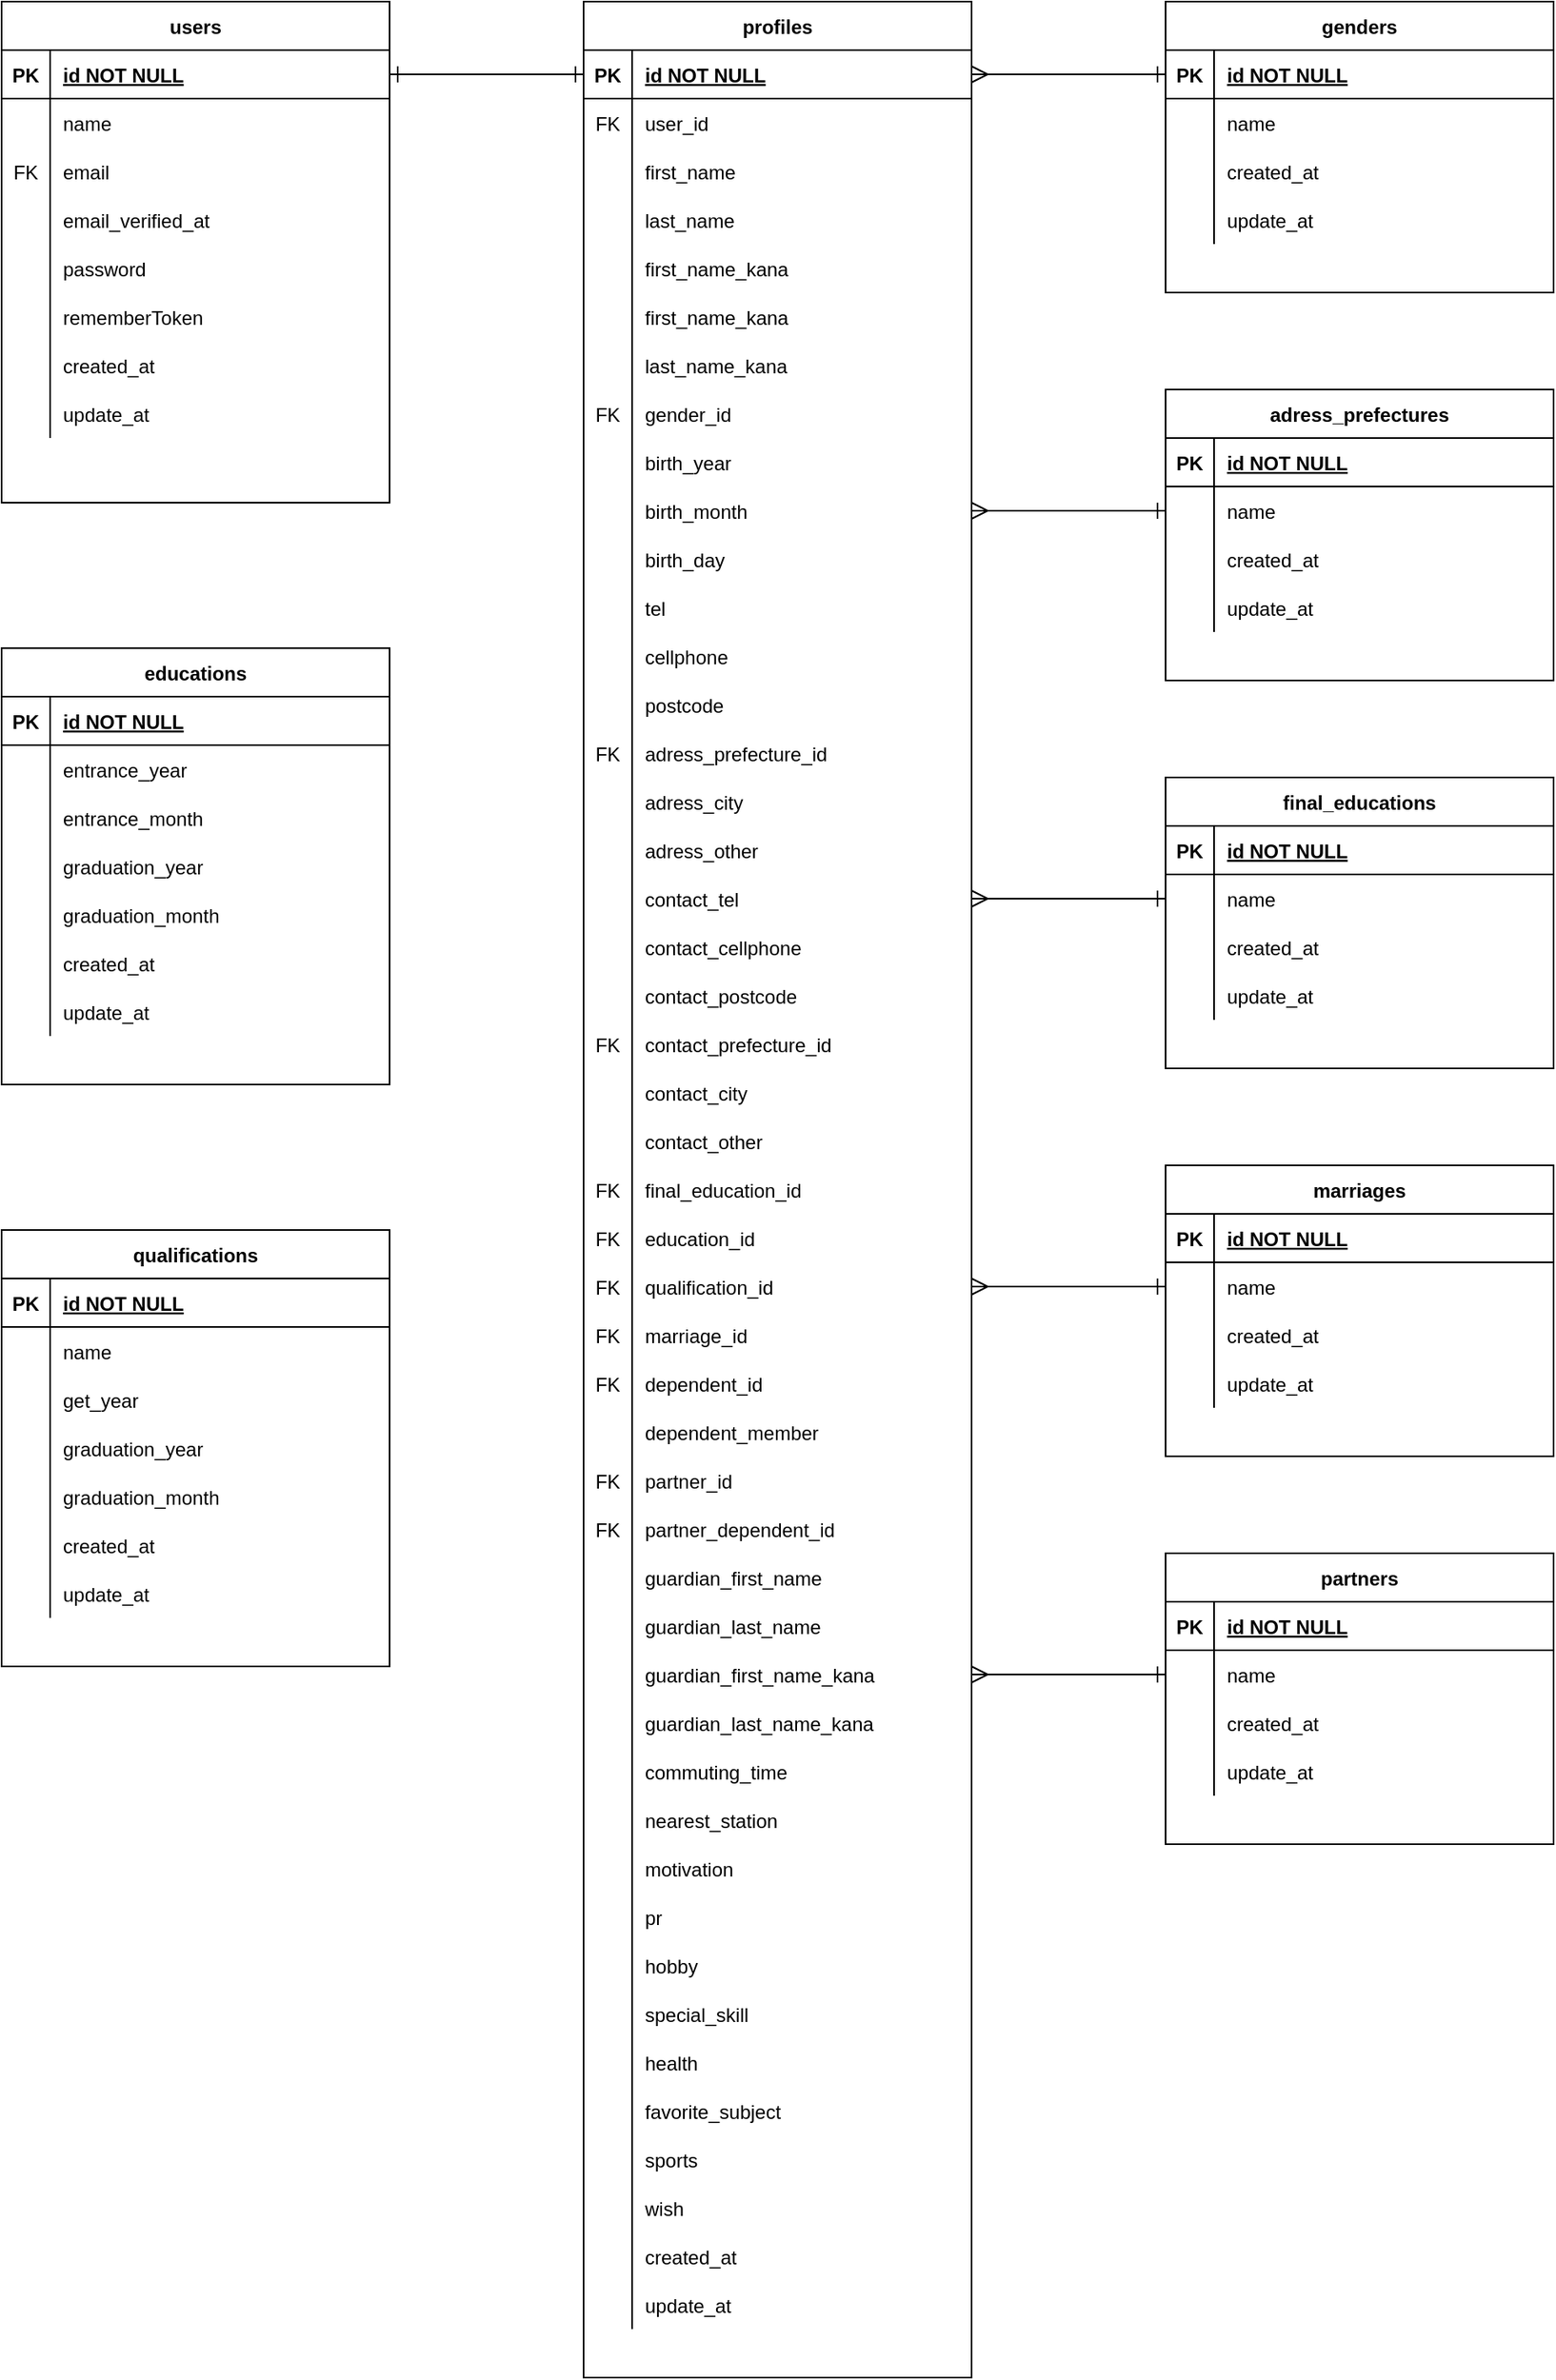 <mxfile version="14.9.7" type="github">
  <diagram id="R2lEEEUBdFMjLlhIrx00" name="Page-1">
    <mxGraphModel dx="1042" dy="757" grid="1" gridSize="10" guides="1" tooltips="1" connect="1" arrows="1" fold="1" page="1" pageScale="1" pageWidth="3300" pageHeight="4681" math="0" shadow="0" extFonts="Permanent Marker^https://fonts.googleapis.com/css?family=Permanent+Marker">
      <root>
        <mxCell id="0" />
        <mxCell id="1" parent="0" />
        <mxCell id="luMNdFq9stzjh2Ka0eHw-7" value="users" style="shape=table;startSize=30;container=1;collapsible=1;childLayout=tableLayout;fixedRows=1;rowLines=0;fontStyle=1;align=center;resizeLast=1;" parent="1" vertex="1">
          <mxGeometry x="120" y="80" width="240" height="310" as="geometry" />
        </mxCell>
        <mxCell id="luMNdFq9stzjh2Ka0eHw-8" value="" style="shape=partialRectangle;collapsible=0;dropTarget=0;pointerEvents=0;fillColor=none;points=[[0,0.5],[1,0.5]];portConstraint=eastwest;top=0;left=0;right=0;bottom=1;" parent="luMNdFq9stzjh2Ka0eHw-7" vertex="1">
          <mxGeometry y="30" width="240" height="30" as="geometry" />
        </mxCell>
        <mxCell id="luMNdFq9stzjh2Ka0eHw-9" value="PK" style="shape=partialRectangle;overflow=hidden;connectable=0;fillColor=none;top=0;left=0;bottom=0;right=0;fontStyle=1;" parent="luMNdFq9stzjh2Ka0eHw-8" vertex="1">
          <mxGeometry width="30" height="30" as="geometry" />
        </mxCell>
        <mxCell id="luMNdFq9stzjh2Ka0eHw-10" value="id NOT NULL " style="shape=partialRectangle;overflow=hidden;connectable=0;fillColor=none;top=0;left=0;bottom=0;right=0;align=left;spacingLeft=6;fontStyle=5;" parent="luMNdFq9stzjh2Ka0eHw-8" vertex="1">
          <mxGeometry x="30" width="210" height="30" as="geometry" />
        </mxCell>
        <mxCell id="8IFWMhZdPjhICzUcixx3-1" value="" style="shape=partialRectangle;collapsible=0;dropTarget=0;pointerEvents=0;fillColor=none;points=[[0,0.5],[1,0.5]];portConstraint=eastwest;top=0;left=0;right=0;bottom=0;" parent="luMNdFq9stzjh2Ka0eHw-7" vertex="1">
          <mxGeometry y="60" width="240" height="30" as="geometry" />
        </mxCell>
        <mxCell id="8IFWMhZdPjhICzUcixx3-2" value="" style="shape=partialRectangle;overflow=hidden;connectable=0;fillColor=none;top=0;left=0;bottom=0;right=0;" parent="8IFWMhZdPjhICzUcixx3-1" vertex="1">
          <mxGeometry width="30" height="30" as="geometry" />
        </mxCell>
        <mxCell id="8IFWMhZdPjhICzUcixx3-3" value="name" style="shape=partialRectangle;overflow=hidden;connectable=0;fillColor=none;top=0;left=0;bottom=0;right=0;align=left;spacingLeft=6;" parent="8IFWMhZdPjhICzUcixx3-1" vertex="1">
          <mxGeometry x="30" width="210" height="30" as="geometry" />
        </mxCell>
        <mxCell id="QqjxY-3kE29Jugi3b9Gs-56" value="" style="shape=partialRectangle;collapsible=0;dropTarget=0;pointerEvents=0;fillColor=none;points=[[0,0.5],[1,0.5]];portConstraint=eastwest;top=0;left=0;right=0;bottom=0;" parent="luMNdFq9stzjh2Ka0eHw-7" vertex="1">
          <mxGeometry y="90" width="240" height="30" as="geometry" />
        </mxCell>
        <mxCell id="QqjxY-3kE29Jugi3b9Gs-57" value="FK" style="shape=partialRectangle;overflow=hidden;connectable=0;fillColor=none;top=0;left=0;bottom=0;right=0;" parent="QqjxY-3kE29Jugi3b9Gs-56" vertex="1">
          <mxGeometry width="30" height="30" as="geometry" />
        </mxCell>
        <mxCell id="QqjxY-3kE29Jugi3b9Gs-58" value="email" style="shape=partialRectangle;overflow=hidden;connectable=0;fillColor=none;top=0;left=0;bottom=0;right=0;align=left;spacingLeft=6;" parent="QqjxY-3kE29Jugi3b9Gs-56" vertex="1">
          <mxGeometry x="30" width="210" height="30" as="geometry" />
        </mxCell>
        <mxCell id="jC6s9RY2C1J-z2Q5p8fA-4" value="" style="shape=partialRectangle;collapsible=0;dropTarget=0;pointerEvents=0;fillColor=none;points=[[0,0.5],[1,0.5]];portConstraint=eastwest;top=0;left=0;right=0;bottom=0;" parent="luMNdFq9stzjh2Ka0eHw-7" vertex="1">
          <mxGeometry y="120" width="240" height="30" as="geometry" />
        </mxCell>
        <mxCell id="jC6s9RY2C1J-z2Q5p8fA-5" value="" style="shape=partialRectangle;overflow=hidden;connectable=0;fillColor=none;top=0;left=0;bottom=0;right=0;" parent="jC6s9RY2C1J-z2Q5p8fA-4" vertex="1">
          <mxGeometry width="30" height="30" as="geometry" />
        </mxCell>
        <mxCell id="jC6s9RY2C1J-z2Q5p8fA-6" value="email_verified_at" style="shape=partialRectangle;overflow=hidden;connectable=0;fillColor=none;top=0;left=0;bottom=0;right=0;align=left;spacingLeft=6;" parent="jC6s9RY2C1J-z2Q5p8fA-4" vertex="1">
          <mxGeometry x="30" width="210" height="30" as="geometry" />
        </mxCell>
        <mxCell id="jC6s9RY2C1J-z2Q5p8fA-7" value="" style="shape=partialRectangle;collapsible=0;dropTarget=0;pointerEvents=0;fillColor=none;points=[[0,0.5],[1,0.5]];portConstraint=eastwest;top=0;left=0;right=0;bottom=0;" parent="luMNdFq9stzjh2Ka0eHw-7" vertex="1">
          <mxGeometry y="150" width="240" height="30" as="geometry" />
        </mxCell>
        <mxCell id="jC6s9RY2C1J-z2Q5p8fA-8" value="" style="shape=partialRectangle;overflow=hidden;connectable=0;fillColor=none;top=0;left=0;bottom=0;right=0;" parent="jC6s9RY2C1J-z2Q5p8fA-7" vertex="1">
          <mxGeometry width="30" height="30" as="geometry" />
        </mxCell>
        <mxCell id="jC6s9RY2C1J-z2Q5p8fA-9" value="password" style="shape=partialRectangle;overflow=hidden;connectable=0;fillColor=none;top=0;left=0;bottom=0;right=0;align=left;spacingLeft=6;" parent="jC6s9RY2C1J-z2Q5p8fA-7" vertex="1">
          <mxGeometry x="30" width="210" height="30" as="geometry" />
        </mxCell>
        <mxCell id="jC6s9RY2C1J-z2Q5p8fA-10" value="" style="shape=partialRectangle;collapsible=0;dropTarget=0;pointerEvents=0;fillColor=none;points=[[0,0.5],[1,0.5]];portConstraint=eastwest;top=0;left=0;right=0;bottom=0;" parent="luMNdFq9stzjh2Ka0eHw-7" vertex="1">
          <mxGeometry y="180" width="240" height="30" as="geometry" />
        </mxCell>
        <mxCell id="jC6s9RY2C1J-z2Q5p8fA-11" value="" style="shape=partialRectangle;overflow=hidden;connectable=0;fillColor=none;top=0;left=0;bottom=0;right=0;" parent="jC6s9RY2C1J-z2Q5p8fA-10" vertex="1">
          <mxGeometry width="30" height="30" as="geometry" />
        </mxCell>
        <mxCell id="jC6s9RY2C1J-z2Q5p8fA-12" value="rememberToken" style="shape=partialRectangle;overflow=hidden;connectable=0;fillColor=none;top=0;left=0;bottom=0;right=0;align=left;spacingLeft=6;" parent="jC6s9RY2C1J-z2Q5p8fA-10" vertex="1">
          <mxGeometry x="30" width="210" height="30" as="geometry" />
        </mxCell>
        <mxCell id="QqjxY-3kE29Jugi3b9Gs-2" value="" style="shape=partialRectangle;collapsible=0;dropTarget=0;pointerEvents=0;fillColor=none;points=[[0,0.5],[1,0.5]];portConstraint=eastwest;top=0;left=0;right=0;bottom=0;" parent="luMNdFq9stzjh2Ka0eHw-7" vertex="1">
          <mxGeometry y="210" width="240" height="30" as="geometry" />
        </mxCell>
        <mxCell id="QqjxY-3kE29Jugi3b9Gs-3" value="" style="shape=partialRectangle;overflow=hidden;connectable=0;fillColor=none;top=0;left=0;bottom=0;right=0;" parent="QqjxY-3kE29Jugi3b9Gs-2" vertex="1">
          <mxGeometry width="30" height="30" as="geometry" />
        </mxCell>
        <mxCell id="QqjxY-3kE29Jugi3b9Gs-4" value="created_at" style="shape=partialRectangle;overflow=hidden;connectable=0;fillColor=none;top=0;left=0;bottom=0;right=0;align=left;spacingLeft=6;" parent="QqjxY-3kE29Jugi3b9Gs-2" vertex="1">
          <mxGeometry x="30" width="210" height="30" as="geometry" />
        </mxCell>
        <mxCell id="QqjxY-3kE29Jugi3b9Gs-5" value="" style="shape=partialRectangle;collapsible=0;dropTarget=0;pointerEvents=0;fillColor=none;points=[[0,0.5],[1,0.5]];portConstraint=eastwest;top=0;left=0;right=0;bottom=0;" parent="luMNdFq9stzjh2Ka0eHw-7" vertex="1">
          <mxGeometry y="240" width="240" height="30" as="geometry" />
        </mxCell>
        <mxCell id="QqjxY-3kE29Jugi3b9Gs-6" value="" style="shape=partialRectangle;overflow=hidden;connectable=0;fillColor=none;top=0;left=0;bottom=0;right=0;" parent="QqjxY-3kE29Jugi3b9Gs-5" vertex="1">
          <mxGeometry width="30" height="30" as="geometry" />
        </mxCell>
        <mxCell id="QqjxY-3kE29Jugi3b9Gs-7" value="update_at" style="shape=partialRectangle;overflow=hidden;connectable=0;fillColor=none;top=0;left=0;bottom=0;right=0;align=left;spacingLeft=6;" parent="QqjxY-3kE29Jugi3b9Gs-5" vertex="1">
          <mxGeometry x="30" width="210" height="30" as="geometry" />
        </mxCell>
        <mxCell id="jC6s9RY2C1J-z2Q5p8fA-13" value="profiles" style="shape=table;startSize=30;container=1;collapsible=1;childLayout=tableLayout;fixedRows=1;rowLines=0;fontStyle=1;align=center;resizeLast=1;" parent="1" vertex="1">
          <mxGeometry x="480" y="80" width="240" height="1470" as="geometry" />
        </mxCell>
        <mxCell id="jC6s9RY2C1J-z2Q5p8fA-14" value="" style="shape=partialRectangle;collapsible=0;dropTarget=0;pointerEvents=0;fillColor=none;top=0;left=0;bottom=1;right=0;points=[[0,0.5],[1,0.5]];portConstraint=eastwest;" parent="jC6s9RY2C1J-z2Q5p8fA-13" vertex="1">
          <mxGeometry y="30" width="240" height="30" as="geometry" />
        </mxCell>
        <mxCell id="jC6s9RY2C1J-z2Q5p8fA-15" value="PK" style="shape=partialRectangle;connectable=0;fillColor=none;top=0;left=0;bottom=0;right=0;fontStyle=1;overflow=hidden;" parent="jC6s9RY2C1J-z2Q5p8fA-14" vertex="1">
          <mxGeometry width="30" height="30" as="geometry" />
        </mxCell>
        <mxCell id="jC6s9RY2C1J-z2Q5p8fA-16" value="id NOT NULL" style="shape=partialRectangle;connectable=0;fillColor=none;top=0;left=0;bottom=0;right=0;align=left;spacingLeft=6;fontStyle=5;overflow=hidden;" parent="jC6s9RY2C1J-z2Q5p8fA-14" vertex="1">
          <mxGeometry x="30" width="210" height="30" as="geometry" />
        </mxCell>
        <mxCell id="jC6s9RY2C1J-z2Q5p8fA-17" value="" style="shape=partialRectangle;collapsible=0;dropTarget=0;pointerEvents=0;fillColor=none;top=0;left=0;bottom=0;right=0;points=[[0,0.5],[1,0.5]];portConstraint=eastwest;" parent="jC6s9RY2C1J-z2Q5p8fA-13" vertex="1">
          <mxGeometry y="60" width="240" height="30" as="geometry" />
        </mxCell>
        <mxCell id="jC6s9RY2C1J-z2Q5p8fA-18" value="FK" style="shape=partialRectangle;connectable=0;fillColor=none;top=0;left=0;bottom=0;right=0;editable=1;overflow=hidden;" parent="jC6s9RY2C1J-z2Q5p8fA-17" vertex="1">
          <mxGeometry width="30" height="30" as="geometry" />
        </mxCell>
        <mxCell id="jC6s9RY2C1J-z2Q5p8fA-19" value="user_id" style="shape=partialRectangle;connectable=0;fillColor=none;top=0;left=0;bottom=0;right=0;align=left;spacingLeft=6;overflow=hidden;" parent="jC6s9RY2C1J-z2Q5p8fA-17" vertex="1">
          <mxGeometry x="30" width="210" height="30" as="geometry" />
        </mxCell>
        <mxCell id="jC6s9RY2C1J-z2Q5p8fA-47" value="" style="shape=partialRectangle;collapsible=0;dropTarget=0;pointerEvents=0;fillColor=none;top=0;left=0;bottom=0;right=0;points=[[0,0.5],[1,0.5]];portConstraint=eastwest;" parent="jC6s9RY2C1J-z2Q5p8fA-13" vertex="1">
          <mxGeometry y="90" width="240" height="30" as="geometry" />
        </mxCell>
        <mxCell id="jC6s9RY2C1J-z2Q5p8fA-48" value="" style="shape=partialRectangle;connectable=0;fillColor=none;top=0;left=0;bottom=0;right=0;editable=1;overflow=hidden;" parent="jC6s9RY2C1J-z2Q5p8fA-47" vertex="1">
          <mxGeometry width="30" height="30" as="geometry" />
        </mxCell>
        <mxCell id="jC6s9RY2C1J-z2Q5p8fA-49" value="first_name" style="shape=partialRectangle;connectable=0;fillColor=none;top=0;left=0;bottom=0;right=0;align=left;spacingLeft=6;overflow=hidden;" parent="jC6s9RY2C1J-z2Q5p8fA-47" vertex="1">
          <mxGeometry x="30" width="210" height="30" as="geometry" />
        </mxCell>
        <mxCell id="jC6s9RY2C1J-z2Q5p8fA-20" value="" style="shape=partialRectangle;collapsible=0;dropTarget=0;pointerEvents=0;fillColor=none;top=0;left=0;bottom=0;right=0;points=[[0,0.5],[1,0.5]];portConstraint=eastwest;" parent="jC6s9RY2C1J-z2Q5p8fA-13" vertex="1">
          <mxGeometry y="120" width="240" height="30" as="geometry" />
        </mxCell>
        <mxCell id="jC6s9RY2C1J-z2Q5p8fA-21" value="" style="shape=partialRectangle;connectable=0;fillColor=none;top=0;left=0;bottom=0;right=0;editable=1;overflow=hidden;" parent="jC6s9RY2C1J-z2Q5p8fA-20" vertex="1">
          <mxGeometry width="30" height="30" as="geometry" />
        </mxCell>
        <mxCell id="jC6s9RY2C1J-z2Q5p8fA-22" value="last_name" style="shape=partialRectangle;connectable=0;fillColor=none;top=0;left=0;bottom=0;right=0;align=left;spacingLeft=6;overflow=hidden;" parent="jC6s9RY2C1J-z2Q5p8fA-20" vertex="1">
          <mxGeometry x="30" width="210" height="30" as="geometry" />
        </mxCell>
        <mxCell id="sQtRQyXel-NS85YMorOC-166" value="" style="shape=partialRectangle;collapsible=0;dropTarget=0;pointerEvents=0;fillColor=none;top=0;left=0;bottom=0;right=0;points=[[0,0.5],[1,0.5]];portConstraint=eastwest;" vertex="1" parent="jC6s9RY2C1J-z2Q5p8fA-13">
          <mxGeometry y="150" width="240" height="30" as="geometry" />
        </mxCell>
        <mxCell id="sQtRQyXel-NS85YMorOC-167" value="" style="shape=partialRectangle;connectable=0;fillColor=none;top=0;left=0;bottom=0;right=0;editable=1;overflow=hidden;" vertex="1" parent="sQtRQyXel-NS85YMorOC-166">
          <mxGeometry width="30" height="30" as="geometry" />
        </mxCell>
        <mxCell id="sQtRQyXel-NS85YMorOC-168" value="first_name_kana" style="shape=partialRectangle;connectable=0;fillColor=none;top=0;left=0;bottom=0;right=0;align=left;spacingLeft=6;overflow=hidden;" vertex="1" parent="sQtRQyXel-NS85YMorOC-166">
          <mxGeometry x="30" width="210" height="30" as="geometry" />
        </mxCell>
        <mxCell id="jC6s9RY2C1J-z2Q5p8fA-23" value="" style="shape=partialRectangle;collapsible=0;dropTarget=0;pointerEvents=0;fillColor=none;top=0;left=0;bottom=0;right=0;points=[[0,0.5],[1,0.5]];portConstraint=eastwest;" parent="jC6s9RY2C1J-z2Q5p8fA-13" vertex="1">
          <mxGeometry y="180" width="240" height="30" as="geometry" />
        </mxCell>
        <mxCell id="jC6s9RY2C1J-z2Q5p8fA-24" value="" style="shape=partialRectangle;connectable=0;fillColor=none;top=0;left=0;bottom=0;right=0;editable=1;overflow=hidden;" parent="jC6s9RY2C1J-z2Q5p8fA-23" vertex="1">
          <mxGeometry width="30" height="30" as="geometry" />
        </mxCell>
        <mxCell id="jC6s9RY2C1J-z2Q5p8fA-25" value="first_name_kana" style="shape=partialRectangle;connectable=0;fillColor=none;top=0;left=0;bottom=0;right=0;align=left;spacingLeft=6;overflow=hidden;" parent="jC6s9RY2C1J-z2Q5p8fA-23" vertex="1">
          <mxGeometry x="30" width="210" height="30" as="geometry" />
        </mxCell>
        <mxCell id="jC6s9RY2C1J-z2Q5p8fA-26" value="" style="shape=partialRectangle;collapsible=0;dropTarget=0;pointerEvents=0;fillColor=none;top=0;left=0;bottom=0;right=0;points=[[0,0.5],[1,0.5]];portConstraint=eastwest;" parent="jC6s9RY2C1J-z2Q5p8fA-13" vertex="1">
          <mxGeometry y="210" width="240" height="30" as="geometry" />
        </mxCell>
        <mxCell id="jC6s9RY2C1J-z2Q5p8fA-27" value="" style="shape=partialRectangle;connectable=0;fillColor=none;top=0;left=0;bottom=0;right=0;editable=1;overflow=hidden;" parent="jC6s9RY2C1J-z2Q5p8fA-26" vertex="1">
          <mxGeometry width="30" height="30" as="geometry" />
        </mxCell>
        <mxCell id="jC6s9RY2C1J-z2Q5p8fA-28" value="last_name_kana" style="shape=partialRectangle;connectable=0;fillColor=none;top=0;left=0;bottom=0;right=0;align=left;spacingLeft=6;overflow=hidden;" parent="jC6s9RY2C1J-z2Q5p8fA-26" vertex="1">
          <mxGeometry x="30" width="210" height="30" as="geometry" />
        </mxCell>
        <mxCell id="jC6s9RY2C1J-z2Q5p8fA-29" value="" style="shape=partialRectangle;collapsible=0;dropTarget=0;pointerEvents=0;fillColor=none;top=0;left=0;bottom=0;right=0;points=[[0,0.5],[1,0.5]];portConstraint=eastwest;" parent="jC6s9RY2C1J-z2Q5p8fA-13" vertex="1">
          <mxGeometry y="240" width="240" height="30" as="geometry" />
        </mxCell>
        <mxCell id="jC6s9RY2C1J-z2Q5p8fA-30" value="FK" style="shape=partialRectangle;connectable=0;fillColor=none;top=0;left=0;bottom=0;right=0;editable=1;overflow=hidden;" parent="jC6s9RY2C1J-z2Q5p8fA-29" vertex="1">
          <mxGeometry width="30" height="30" as="geometry" />
        </mxCell>
        <mxCell id="jC6s9RY2C1J-z2Q5p8fA-31" value="gender_id" style="shape=partialRectangle;connectable=0;fillColor=none;top=0;left=0;bottom=0;right=0;align=left;spacingLeft=6;overflow=hidden;" parent="jC6s9RY2C1J-z2Q5p8fA-29" vertex="1">
          <mxGeometry x="30" width="210" height="30" as="geometry" />
        </mxCell>
        <mxCell id="jC6s9RY2C1J-z2Q5p8fA-32" value="" style="shape=partialRectangle;collapsible=0;dropTarget=0;pointerEvents=0;fillColor=none;top=0;left=0;bottom=0;right=0;points=[[0,0.5],[1,0.5]];portConstraint=eastwest;" parent="jC6s9RY2C1J-z2Q5p8fA-13" vertex="1">
          <mxGeometry y="270" width="240" height="30" as="geometry" />
        </mxCell>
        <mxCell id="jC6s9RY2C1J-z2Q5p8fA-33" value="" style="shape=partialRectangle;connectable=0;fillColor=none;top=0;left=0;bottom=0;right=0;editable=1;overflow=hidden;" parent="jC6s9RY2C1J-z2Q5p8fA-32" vertex="1">
          <mxGeometry width="30" height="30" as="geometry" />
        </mxCell>
        <mxCell id="jC6s9RY2C1J-z2Q5p8fA-34" value="birth_year" style="shape=partialRectangle;connectable=0;fillColor=none;top=0;left=0;bottom=0;right=0;align=left;spacingLeft=6;overflow=hidden;" parent="jC6s9RY2C1J-z2Q5p8fA-32" vertex="1">
          <mxGeometry x="30" width="210" height="30" as="geometry" />
        </mxCell>
        <mxCell id="jC6s9RY2C1J-z2Q5p8fA-53" value="" style="shape=partialRectangle;collapsible=0;dropTarget=0;pointerEvents=0;fillColor=none;top=0;left=0;bottom=0;right=0;points=[[0,0.5],[1,0.5]];portConstraint=eastwest;" parent="jC6s9RY2C1J-z2Q5p8fA-13" vertex="1">
          <mxGeometry y="300" width="240" height="30" as="geometry" />
        </mxCell>
        <mxCell id="jC6s9RY2C1J-z2Q5p8fA-54" value="" style="shape=partialRectangle;connectable=0;fillColor=none;top=0;left=0;bottom=0;right=0;editable=1;overflow=hidden;" parent="jC6s9RY2C1J-z2Q5p8fA-53" vertex="1">
          <mxGeometry width="30" height="30" as="geometry" />
        </mxCell>
        <mxCell id="jC6s9RY2C1J-z2Q5p8fA-55" value="birth_month" style="shape=partialRectangle;connectable=0;fillColor=none;top=0;left=0;bottom=0;right=0;align=left;spacingLeft=6;overflow=hidden;" parent="jC6s9RY2C1J-z2Q5p8fA-53" vertex="1">
          <mxGeometry x="30" width="210" height="30" as="geometry" />
        </mxCell>
        <mxCell id="jC6s9RY2C1J-z2Q5p8fA-56" value="" style="shape=partialRectangle;collapsible=0;dropTarget=0;pointerEvents=0;fillColor=none;top=0;left=0;bottom=0;right=0;points=[[0,0.5],[1,0.5]];portConstraint=eastwest;" parent="jC6s9RY2C1J-z2Q5p8fA-13" vertex="1">
          <mxGeometry y="330" width="240" height="30" as="geometry" />
        </mxCell>
        <mxCell id="jC6s9RY2C1J-z2Q5p8fA-57" value="" style="shape=partialRectangle;connectable=0;fillColor=none;top=0;left=0;bottom=0;right=0;editable=1;overflow=hidden;" parent="jC6s9RY2C1J-z2Q5p8fA-56" vertex="1">
          <mxGeometry width="30" height="30" as="geometry" />
        </mxCell>
        <mxCell id="jC6s9RY2C1J-z2Q5p8fA-58" value="birth_day" style="shape=partialRectangle;connectable=0;fillColor=none;top=0;left=0;bottom=0;right=0;align=left;spacingLeft=6;overflow=hidden;" parent="jC6s9RY2C1J-z2Q5p8fA-56" vertex="1">
          <mxGeometry x="30" width="210" height="30" as="geometry" />
        </mxCell>
        <mxCell id="jC6s9RY2C1J-z2Q5p8fA-35" value="" style="shape=partialRectangle;collapsible=0;dropTarget=0;pointerEvents=0;fillColor=none;top=0;left=0;bottom=0;right=0;points=[[0,0.5],[1,0.5]];portConstraint=eastwest;" parent="jC6s9RY2C1J-z2Q5p8fA-13" vertex="1">
          <mxGeometry y="360" width="240" height="30" as="geometry" />
        </mxCell>
        <mxCell id="jC6s9RY2C1J-z2Q5p8fA-36" value="" style="shape=partialRectangle;connectable=0;fillColor=none;top=0;left=0;bottom=0;right=0;editable=1;overflow=hidden;" parent="jC6s9RY2C1J-z2Q5p8fA-35" vertex="1">
          <mxGeometry width="30" height="30" as="geometry" />
        </mxCell>
        <mxCell id="jC6s9RY2C1J-z2Q5p8fA-37" value="tel" style="shape=partialRectangle;connectable=0;fillColor=none;top=0;left=0;bottom=0;right=0;align=left;spacingLeft=6;overflow=hidden;" parent="jC6s9RY2C1J-z2Q5p8fA-35" vertex="1">
          <mxGeometry x="30" width="210" height="30" as="geometry" />
        </mxCell>
        <mxCell id="jC6s9RY2C1J-z2Q5p8fA-38" value="" style="shape=partialRectangle;collapsible=0;dropTarget=0;pointerEvents=0;fillColor=none;top=0;left=0;bottom=0;right=0;points=[[0,0.5],[1,0.5]];portConstraint=eastwest;" parent="jC6s9RY2C1J-z2Q5p8fA-13" vertex="1">
          <mxGeometry y="390" width="240" height="30" as="geometry" />
        </mxCell>
        <mxCell id="jC6s9RY2C1J-z2Q5p8fA-39" value="" style="shape=partialRectangle;connectable=0;fillColor=none;top=0;left=0;bottom=0;right=0;editable=1;overflow=hidden;" parent="jC6s9RY2C1J-z2Q5p8fA-38" vertex="1">
          <mxGeometry width="30" height="30" as="geometry" />
        </mxCell>
        <mxCell id="jC6s9RY2C1J-z2Q5p8fA-40" value="cellphone" style="shape=partialRectangle;connectable=0;fillColor=none;top=0;left=0;bottom=0;right=0;align=left;spacingLeft=6;overflow=hidden;" parent="jC6s9RY2C1J-z2Q5p8fA-38" vertex="1">
          <mxGeometry x="30" width="210" height="30" as="geometry" />
        </mxCell>
        <mxCell id="jC6s9RY2C1J-z2Q5p8fA-50" value="" style="shape=partialRectangle;collapsible=0;dropTarget=0;pointerEvents=0;fillColor=none;top=0;left=0;bottom=0;right=0;points=[[0,0.5],[1,0.5]];portConstraint=eastwest;" parent="jC6s9RY2C1J-z2Q5p8fA-13" vertex="1">
          <mxGeometry y="420" width="240" height="30" as="geometry" />
        </mxCell>
        <mxCell id="jC6s9RY2C1J-z2Q5p8fA-51" value="" style="shape=partialRectangle;connectable=0;fillColor=none;top=0;left=0;bottom=0;right=0;editable=1;overflow=hidden;" parent="jC6s9RY2C1J-z2Q5p8fA-50" vertex="1">
          <mxGeometry width="30" height="30" as="geometry" />
        </mxCell>
        <mxCell id="jC6s9RY2C1J-z2Q5p8fA-52" value="postcode" style="shape=partialRectangle;connectable=0;fillColor=none;top=0;left=0;bottom=0;right=0;align=left;spacingLeft=6;overflow=hidden;" parent="jC6s9RY2C1J-z2Q5p8fA-50" vertex="1">
          <mxGeometry x="30" width="210" height="30" as="geometry" />
        </mxCell>
        <mxCell id="jC6s9RY2C1J-z2Q5p8fA-59" value="" style="shape=partialRectangle;collapsible=0;dropTarget=0;pointerEvents=0;fillColor=none;top=0;left=0;bottom=0;right=0;points=[[0,0.5],[1,0.5]];portConstraint=eastwest;" parent="jC6s9RY2C1J-z2Q5p8fA-13" vertex="1">
          <mxGeometry y="450" width="240" height="30" as="geometry" />
        </mxCell>
        <mxCell id="jC6s9RY2C1J-z2Q5p8fA-60" value="FK" style="shape=partialRectangle;connectable=0;fillColor=none;top=0;left=0;bottom=0;right=0;editable=1;overflow=hidden;" parent="jC6s9RY2C1J-z2Q5p8fA-59" vertex="1">
          <mxGeometry width="30" height="30" as="geometry" />
        </mxCell>
        <mxCell id="jC6s9RY2C1J-z2Q5p8fA-61" value="adress_prefecture_id" style="shape=partialRectangle;connectable=0;fillColor=none;top=0;left=0;bottom=0;right=0;align=left;spacingLeft=6;overflow=hidden;" parent="jC6s9RY2C1J-z2Q5p8fA-59" vertex="1">
          <mxGeometry x="30" width="210" height="30" as="geometry" />
        </mxCell>
        <mxCell id="jC6s9RY2C1J-z2Q5p8fA-62" value="" style="shape=partialRectangle;collapsible=0;dropTarget=0;pointerEvents=0;fillColor=none;top=0;left=0;bottom=0;right=0;points=[[0,0.5],[1,0.5]];portConstraint=eastwest;" parent="jC6s9RY2C1J-z2Q5p8fA-13" vertex="1">
          <mxGeometry y="480" width="240" height="30" as="geometry" />
        </mxCell>
        <mxCell id="jC6s9RY2C1J-z2Q5p8fA-63" value="" style="shape=partialRectangle;connectable=0;fillColor=none;top=0;left=0;bottom=0;right=0;editable=1;overflow=hidden;" parent="jC6s9RY2C1J-z2Q5p8fA-62" vertex="1">
          <mxGeometry width="30" height="30" as="geometry" />
        </mxCell>
        <mxCell id="jC6s9RY2C1J-z2Q5p8fA-64" value="adress_city" style="shape=partialRectangle;connectable=0;fillColor=none;top=0;left=0;bottom=0;right=0;align=left;spacingLeft=6;overflow=hidden;" parent="jC6s9RY2C1J-z2Q5p8fA-62" vertex="1">
          <mxGeometry x="30" width="210" height="30" as="geometry" />
        </mxCell>
        <mxCell id="jC6s9RY2C1J-z2Q5p8fA-65" value="" style="shape=partialRectangle;collapsible=0;dropTarget=0;pointerEvents=0;fillColor=none;top=0;left=0;bottom=0;right=0;points=[[0,0.5],[1,0.5]];portConstraint=eastwest;" parent="jC6s9RY2C1J-z2Q5p8fA-13" vertex="1">
          <mxGeometry y="510" width="240" height="30" as="geometry" />
        </mxCell>
        <mxCell id="jC6s9RY2C1J-z2Q5p8fA-66" value="" style="shape=partialRectangle;connectable=0;fillColor=none;top=0;left=0;bottom=0;right=0;editable=1;overflow=hidden;" parent="jC6s9RY2C1J-z2Q5p8fA-65" vertex="1">
          <mxGeometry width="30" height="30" as="geometry" />
        </mxCell>
        <mxCell id="jC6s9RY2C1J-z2Q5p8fA-67" value="adress_other" style="shape=partialRectangle;connectable=0;fillColor=none;top=0;left=0;bottom=0;right=0;align=left;spacingLeft=6;overflow=hidden;" parent="jC6s9RY2C1J-z2Q5p8fA-65" vertex="1">
          <mxGeometry x="30" width="210" height="30" as="geometry" />
        </mxCell>
        <mxCell id="sQtRQyXel-NS85YMorOC-114" value="" style="shape=partialRectangle;collapsible=0;dropTarget=0;pointerEvents=0;fillColor=none;top=0;left=0;bottom=0;right=0;points=[[0,0.5],[1,0.5]];portConstraint=eastwest;" vertex="1" parent="jC6s9RY2C1J-z2Q5p8fA-13">
          <mxGeometry y="540" width="240" height="30" as="geometry" />
        </mxCell>
        <mxCell id="sQtRQyXel-NS85YMorOC-115" value="" style="shape=partialRectangle;connectable=0;fillColor=none;top=0;left=0;bottom=0;right=0;editable=1;overflow=hidden;" vertex="1" parent="sQtRQyXel-NS85YMorOC-114">
          <mxGeometry width="30" height="30" as="geometry" />
        </mxCell>
        <mxCell id="sQtRQyXel-NS85YMorOC-116" value="contact_tel" style="shape=partialRectangle;connectable=0;fillColor=none;top=0;left=0;bottom=0;right=0;align=left;spacingLeft=6;overflow=hidden;" vertex="1" parent="sQtRQyXel-NS85YMorOC-114">
          <mxGeometry x="30" width="210" height="30" as="geometry" />
        </mxCell>
        <mxCell id="sQtRQyXel-NS85YMorOC-120" value="" style="shape=partialRectangle;collapsible=0;dropTarget=0;pointerEvents=0;fillColor=none;top=0;left=0;bottom=0;right=0;points=[[0,0.5],[1,0.5]];portConstraint=eastwest;" vertex="1" parent="jC6s9RY2C1J-z2Q5p8fA-13">
          <mxGeometry y="570" width="240" height="30" as="geometry" />
        </mxCell>
        <mxCell id="sQtRQyXel-NS85YMorOC-121" value="" style="shape=partialRectangle;connectable=0;fillColor=none;top=0;left=0;bottom=0;right=0;editable=1;overflow=hidden;" vertex="1" parent="sQtRQyXel-NS85YMorOC-120">
          <mxGeometry width="30" height="30" as="geometry" />
        </mxCell>
        <mxCell id="sQtRQyXel-NS85YMorOC-122" value="contact_cellphone" style="shape=partialRectangle;connectable=0;fillColor=none;top=0;left=0;bottom=0;right=0;align=left;spacingLeft=6;overflow=hidden;" vertex="1" parent="sQtRQyXel-NS85YMorOC-120">
          <mxGeometry x="30" width="210" height="30" as="geometry" />
        </mxCell>
        <mxCell id="sQtRQyXel-NS85YMorOC-117" value="" style="shape=partialRectangle;collapsible=0;dropTarget=0;pointerEvents=0;fillColor=none;top=0;left=0;bottom=0;right=0;points=[[0,0.5],[1,0.5]];portConstraint=eastwest;" vertex="1" parent="jC6s9RY2C1J-z2Q5p8fA-13">
          <mxGeometry y="600" width="240" height="30" as="geometry" />
        </mxCell>
        <mxCell id="sQtRQyXel-NS85YMorOC-118" value="" style="shape=partialRectangle;connectable=0;fillColor=none;top=0;left=0;bottom=0;right=0;editable=1;overflow=hidden;" vertex="1" parent="sQtRQyXel-NS85YMorOC-117">
          <mxGeometry width="30" height="30" as="geometry" />
        </mxCell>
        <mxCell id="sQtRQyXel-NS85YMorOC-119" value="contact_postcode" style="shape=partialRectangle;connectable=0;fillColor=none;top=0;left=0;bottom=0;right=0;align=left;spacingLeft=6;overflow=hidden;" vertex="1" parent="sQtRQyXel-NS85YMorOC-117">
          <mxGeometry x="30" width="210" height="30" as="geometry" />
        </mxCell>
        <mxCell id="sQtRQyXel-NS85YMorOC-105" value="" style="shape=partialRectangle;collapsible=0;dropTarget=0;pointerEvents=0;fillColor=none;top=0;left=0;bottom=0;right=0;points=[[0,0.5],[1,0.5]];portConstraint=eastwest;" vertex="1" parent="jC6s9RY2C1J-z2Q5p8fA-13">
          <mxGeometry y="630" width="240" height="30" as="geometry" />
        </mxCell>
        <mxCell id="sQtRQyXel-NS85YMorOC-106" value="FK" style="shape=partialRectangle;connectable=0;fillColor=none;top=0;left=0;bottom=0;right=0;editable=1;overflow=hidden;" vertex="1" parent="sQtRQyXel-NS85YMorOC-105">
          <mxGeometry width="30" height="30" as="geometry" />
        </mxCell>
        <mxCell id="sQtRQyXel-NS85YMorOC-107" value="contact_prefecture_id" style="shape=partialRectangle;connectable=0;fillColor=none;top=0;left=0;bottom=0;right=0;align=left;spacingLeft=6;overflow=hidden;" vertex="1" parent="sQtRQyXel-NS85YMorOC-105">
          <mxGeometry x="30" width="210" height="30" as="geometry" />
        </mxCell>
        <mxCell id="sQtRQyXel-NS85YMorOC-108" value="" style="shape=partialRectangle;collapsible=0;dropTarget=0;pointerEvents=0;fillColor=none;top=0;left=0;bottom=0;right=0;points=[[0,0.5],[1,0.5]];portConstraint=eastwest;" vertex="1" parent="jC6s9RY2C1J-z2Q5p8fA-13">
          <mxGeometry y="660" width="240" height="30" as="geometry" />
        </mxCell>
        <mxCell id="sQtRQyXel-NS85YMorOC-109" value="" style="shape=partialRectangle;connectable=0;fillColor=none;top=0;left=0;bottom=0;right=0;editable=1;overflow=hidden;" vertex="1" parent="sQtRQyXel-NS85YMorOC-108">
          <mxGeometry width="30" height="30" as="geometry" />
        </mxCell>
        <mxCell id="sQtRQyXel-NS85YMorOC-110" value="contact_city" style="shape=partialRectangle;connectable=0;fillColor=none;top=0;left=0;bottom=0;right=0;align=left;spacingLeft=6;overflow=hidden;" vertex="1" parent="sQtRQyXel-NS85YMorOC-108">
          <mxGeometry x="30" width="210" height="30" as="geometry" />
        </mxCell>
        <mxCell id="sQtRQyXel-NS85YMorOC-111" value="" style="shape=partialRectangle;collapsible=0;dropTarget=0;pointerEvents=0;fillColor=none;top=0;left=0;bottom=0;right=0;points=[[0,0.5],[1,0.5]];portConstraint=eastwest;" vertex="1" parent="jC6s9RY2C1J-z2Q5p8fA-13">
          <mxGeometry y="690" width="240" height="30" as="geometry" />
        </mxCell>
        <mxCell id="sQtRQyXel-NS85YMorOC-112" value="" style="shape=partialRectangle;connectable=0;fillColor=none;top=0;left=0;bottom=0;right=0;editable=1;overflow=hidden;" vertex="1" parent="sQtRQyXel-NS85YMorOC-111">
          <mxGeometry width="30" height="30" as="geometry" />
        </mxCell>
        <mxCell id="sQtRQyXel-NS85YMorOC-113" value="contact_other" style="shape=partialRectangle;connectable=0;fillColor=none;top=0;left=0;bottom=0;right=0;align=left;spacingLeft=6;overflow=hidden;" vertex="1" parent="sQtRQyXel-NS85YMorOC-111">
          <mxGeometry x="30" width="210" height="30" as="geometry" />
        </mxCell>
        <mxCell id="jC6s9RY2C1J-z2Q5p8fA-113" value="" style="shape=partialRectangle;collapsible=0;dropTarget=0;pointerEvents=0;fillColor=none;top=0;left=0;bottom=0;right=0;points=[[0,0.5],[1,0.5]];portConstraint=eastwest;" parent="jC6s9RY2C1J-z2Q5p8fA-13" vertex="1">
          <mxGeometry y="720" width="240" height="30" as="geometry" />
        </mxCell>
        <mxCell id="jC6s9RY2C1J-z2Q5p8fA-114" value="FK" style="shape=partialRectangle;connectable=0;fillColor=none;top=0;left=0;bottom=0;right=0;editable=1;overflow=hidden;" parent="jC6s9RY2C1J-z2Q5p8fA-113" vertex="1">
          <mxGeometry width="30" height="30" as="geometry" />
        </mxCell>
        <mxCell id="jC6s9RY2C1J-z2Q5p8fA-115" value="final_education_id" style="shape=partialRectangle;connectable=0;fillColor=none;top=0;left=0;bottom=0;right=0;align=left;spacingLeft=6;overflow=hidden;" parent="jC6s9RY2C1J-z2Q5p8fA-113" vertex="1">
          <mxGeometry x="30" width="210" height="30" as="geometry" />
        </mxCell>
        <mxCell id="sQtRQyXel-NS85YMorOC-1" value="" style="shape=partialRectangle;collapsible=0;dropTarget=0;pointerEvents=0;fillColor=none;top=0;left=0;bottom=0;right=0;points=[[0,0.5],[1,0.5]];portConstraint=eastwest;" vertex="1" parent="jC6s9RY2C1J-z2Q5p8fA-13">
          <mxGeometry y="750" width="240" height="30" as="geometry" />
        </mxCell>
        <mxCell id="sQtRQyXel-NS85YMorOC-2" value="FK" style="shape=partialRectangle;connectable=0;fillColor=none;top=0;left=0;bottom=0;right=0;editable=1;overflow=hidden;" vertex="1" parent="sQtRQyXel-NS85YMorOC-1">
          <mxGeometry width="30" height="30" as="geometry" />
        </mxCell>
        <mxCell id="sQtRQyXel-NS85YMorOC-3" value="education_id" style="shape=partialRectangle;connectable=0;fillColor=none;top=0;left=0;bottom=0;right=0;align=left;spacingLeft=6;overflow=hidden;" vertex="1" parent="sQtRQyXel-NS85YMorOC-1">
          <mxGeometry x="30" width="210" height="30" as="geometry" />
        </mxCell>
        <mxCell id="sQtRQyXel-NS85YMorOC-26" value="" style="shape=partialRectangle;collapsible=0;dropTarget=0;pointerEvents=0;fillColor=none;top=0;left=0;bottom=0;right=0;points=[[0,0.5],[1,0.5]];portConstraint=eastwest;" vertex="1" parent="jC6s9RY2C1J-z2Q5p8fA-13">
          <mxGeometry y="780" width="240" height="30" as="geometry" />
        </mxCell>
        <mxCell id="sQtRQyXel-NS85YMorOC-27" value="FK" style="shape=partialRectangle;connectable=0;fillColor=none;top=0;left=0;bottom=0;right=0;editable=1;overflow=hidden;" vertex="1" parent="sQtRQyXel-NS85YMorOC-26">
          <mxGeometry width="30" height="30" as="geometry" />
        </mxCell>
        <mxCell id="sQtRQyXel-NS85YMorOC-28" value="qualification_id" style="shape=partialRectangle;connectable=0;fillColor=none;top=0;left=0;bottom=0;right=0;align=left;spacingLeft=6;overflow=hidden;" vertex="1" parent="sQtRQyXel-NS85YMorOC-26">
          <mxGeometry x="30" width="210" height="30" as="geometry" />
        </mxCell>
        <mxCell id="sQtRQyXel-NS85YMorOC-51" value="" style="shape=partialRectangle;collapsible=0;dropTarget=0;pointerEvents=0;fillColor=none;top=0;left=0;bottom=0;right=0;points=[[0,0.5],[1,0.5]];portConstraint=eastwest;" vertex="1" parent="jC6s9RY2C1J-z2Q5p8fA-13">
          <mxGeometry y="810" width="240" height="30" as="geometry" />
        </mxCell>
        <mxCell id="sQtRQyXel-NS85YMorOC-52" value="FK" style="shape=partialRectangle;connectable=0;fillColor=none;top=0;left=0;bottom=0;right=0;editable=1;overflow=hidden;" vertex="1" parent="sQtRQyXel-NS85YMorOC-51">
          <mxGeometry width="30" height="30" as="geometry" />
        </mxCell>
        <mxCell id="sQtRQyXel-NS85YMorOC-53" value="marriage_id" style="shape=partialRectangle;connectable=0;fillColor=none;top=0;left=0;bottom=0;right=0;align=left;spacingLeft=6;overflow=hidden;" vertex="1" parent="sQtRQyXel-NS85YMorOC-51">
          <mxGeometry x="30" width="210" height="30" as="geometry" />
        </mxCell>
        <mxCell id="sQtRQyXel-NS85YMorOC-67" value="" style="shape=partialRectangle;collapsible=0;dropTarget=0;pointerEvents=0;fillColor=none;top=0;left=0;bottom=0;right=0;points=[[0,0.5],[1,0.5]];portConstraint=eastwest;" vertex="1" parent="jC6s9RY2C1J-z2Q5p8fA-13">
          <mxGeometry y="840" width="240" height="30" as="geometry" />
        </mxCell>
        <mxCell id="sQtRQyXel-NS85YMorOC-68" value="FK" style="shape=partialRectangle;connectable=0;fillColor=none;top=0;left=0;bottom=0;right=0;editable=1;overflow=hidden;" vertex="1" parent="sQtRQyXel-NS85YMorOC-67">
          <mxGeometry width="30" height="30" as="geometry" />
        </mxCell>
        <mxCell id="sQtRQyXel-NS85YMorOC-69" value="dependent_id" style="shape=partialRectangle;connectable=0;fillColor=none;top=0;left=0;bottom=0;right=0;align=left;spacingLeft=6;overflow=hidden;" vertex="1" parent="sQtRQyXel-NS85YMorOC-67">
          <mxGeometry x="30" width="210" height="30" as="geometry" />
        </mxCell>
        <mxCell id="sQtRQyXel-NS85YMorOC-102" value="" style="shape=partialRectangle;collapsible=0;dropTarget=0;pointerEvents=0;fillColor=none;top=0;left=0;bottom=0;right=0;points=[[0,0.5],[1,0.5]];portConstraint=eastwest;" vertex="1" parent="jC6s9RY2C1J-z2Q5p8fA-13">
          <mxGeometry y="870" width="240" height="30" as="geometry" />
        </mxCell>
        <mxCell id="sQtRQyXel-NS85YMorOC-103" value="" style="shape=partialRectangle;connectable=0;fillColor=none;top=0;left=0;bottom=0;right=0;editable=1;overflow=hidden;" vertex="1" parent="sQtRQyXel-NS85YMorOC-102">
          <mxGeometry width="30" height="30" as="geometry" />
        </mxCell>
        <mxCell id="sQtRQyXel-NS85YMorOC-104" value="dependent_member" style="shape=partialRectangle;connectable=0;fillColor=none;top=0;left=0;bottom=0;right=0;align=left;spacingLeft=6;overflow=hidden;" vertex="1" parent="sQtRQyXel-NS85YMorOC-102">
          <mxGeometry x="30" width="210" height="30" as="geometry" />
        </mxCell>
        <mxCell id="sQtRQyXel-NS85YMorOC-70" value="" style="shape=partialRectangle;collapsible=0;dropTarget=0;pointerEvents=0;fillColor=none;top=0;left=0;bottom=0;right=0;points=[[0,0.5],[1,0.5]];portConstraint=eastwest;" vertex="1" parent="jC6s9RY2C1J-z2Q5p8fA-13">
          <mxGeometry y="900" width="240" height="30" as="geometry" />
        </mxCell>
        <mxCell id="sQtRQyXel-NS85YMorOC-71" value="FK" style="shape=partialRectangle;connectable=0;fillColor=none;top=0;left=0;bottom=0;right=0;editable=1;overflow=hidden;" vertex="1" parent="sQtRQyXel-NS85YMorOC-70">
          <mxGeometry width="30" height="30" as="geometry" />
        </mxCell>
        <mxCell id="sQtRQyXel-NS85YMorOC-72" value="partner_id" style="shape=partialRectangle;connectable=0;fillColor=none;top=0;left=0;bottom=0;right=0;align=left;spacingLeft=6;overflow=hidden;" vertex="1" parent="sQtRQyXel-NS85YMorOC-70">
          <mxGeometry x="30" width="210" height="30" as="geometry" />
        </mxCell>
        <mxCell id="sQtRQyXel-NS85YMorOC-132" value="" style="shape=partialRectangle;collapsible=0;dropTarget=0;pointerEvents=0;fillColor=none;top=0;left=0;bottom=0;right=0;points=[[0,0.5],[1,0.5]];portConstraint=eastwest;" vertex="1" parent="jC6s9RY2C1J-z2Q5p8fA-13">
          <mxGeometry y="930" width="240" height="30" as="geometry" />
        </mxCell>
        <mxCell id="sQtRQyXel-NS85YMorOC-133" value="FK" style="shape=partialRectangle;connectable=0;fillColor=none;top=0;left=0;bottom=0;right=0;editable=1;overflow=hidden;" vertex="1" parent="sQtRQyXel-NS85YMorOC-132">
          <mxGeometry width="30" height="30" as="geometry" />
        </mxCell>
        <mxCell id="sQtRQyXel-NS85YMorOC-134" value="partner_dependent_id" style="shape=partialRectangle;connectable=0;fillColor=none;top=0;left=0;bottom=0;right=0;align=left;spacingLeft=6;overflow=hidden;" vertex="1" parent="sQtRQyXel-NS85YMorOC-132">
          <mxGeometry x="30" width="210" height="30" as="geometry" />
        </mxCell>
        <mxCell id="sQtRQyXel-NS85YMorOC-86" value="" style="shape=partialRectangle;collapsible=0;dropTarget=0;pointerEvents=0;fillColor=none;top=0;left=0;bottom=0;right=0;points=[[0,0.5],[1,0.5]];portConstraint=eastwest;" vertex="1" parent="jC6s9RY2C1J-z2Q5p8fA-13">
          <mxGeometry y="960" width="240" height="30" as="geometry" />
        </mxCell>
        <mxCell id="sQtRQyXel-NS85YMorOC-87" value="" style="shape=partialRectangle;connectable=0;fillColor=none;top=0;left=0;bottom=0;right=0;editable=1;overflow=hidden;" vertex="1" parent="sQtRQyXel-NS85YMorOC-86">
          <mxGeometry width="30" height="30" as="geometry" />
        </mxCell>
        <mxCell id="sQtRQyXel-NS85YMorOC-88" value="guardian_first_name" style="shape=partialRectangle;connectable=0;fillColor=none;top=0;left=0;bottom=0;right=0;align=left;spacingLeft=6;overflow=hidden;" vertex="1" parent="sQtRQyXel-NS85YMorOC-86">
          <mxGeometry x="30" width="210" height="30" as="geometry" />
        </mxCell>
        <mxCell id="sQtRQyXel-NS85YMorOC-123" value="" style="shape=partialRectangle;collapsible=0;dropTarget=0;pointerEvents=0;fillColor=none;top=0;left=0;bottom=0;right=0;points=[[0,0.5],[1,0.5]];portConstraint=eastwest;" vertex="1" parent="jC6s9RY2C1J-z2Q5p8fA-13">
          <mxGeometry y="990" width="240" height="30" as="geometry" />
        </mxCell>
        <mxCell id="sQtRQyXel-NS85YMorOC-124" value="" style="shape=partialRectangle;connectable=0;fillColor=none;top=0;left=0;bottom=0;right=0;editable=1;overflow=hidden;" vertex="1" parent="sQtRQyXel-NS85YMorOC-123">
          <mxGeometry width="30" height="30" as="geometry" />
        </mxCell>
        <mxCell id="sQtRQyXel-NS85YMorOC-125" value="guardian_last_name" style="shape=partialRectangle;connectable=0;fillColor=none;top=0;left=0;bottom=0;right=0;align=left;spacingLeft=6;overflow=hidden;" vertex="1" parent="sQtRQyXel-NS85YMorOC-123">
          <mxGeometry x="30" width="210" height="30" as="geometry" />
        </mxCell>
        <mxCell id="sQtRQyXel-NS85YMorOC-126" value="" style="shape=partialRectangle;collapsible=0;dropTarget=0;pointerEvents=0;fillColor=none;top=0;left=0;bottom=0;right=0;points=[[0,0.5],[1,0.5]];portConstraint=eastwest;" vertex="1" parent="jC6s9RY2C1J-z2Q5p8fA-13">
          <mxGeometry y="1020" width="240" height="30" as="geometry" />
        </mxCell>
        <mxCell id="sQtRQyXel-NS85YMorOC-127" value="" style="shape=partialRectangle;connectable=0;fillColor=none;top=0;left=0;bottom=0;right=0;editable=1;overflow=hidden;" vertex="1" parent="sQtRQyXel-NS85YMorOC-126">
          <mxGeometry width="30" height="30" as="geometry" />
        </mxCell>
        <mxCell id="sQtRQyXel-NS85YMorOC-128" value="guardian_first_name_kana" style="shape=partialRectangle;connectable=0;fillColor=none;top=0;left=0;bottom=0;right=0;align=left;spacingLeft=6;overflow=hidden;" vertex="1" parent="sQtRQyXel-NS85YMorOC-126">
          <mxGeometry x="30" width="210" height="30" as="geometry" />
        </mxCell>
        <mxCell id="sQtRQyXel-NS85YMorOC-129" value="" style="shape=partialRectangle;collapsible=0;dropTarget=0;pointerEvents=0;fillColor=none;top=0;left=0;bottom=0;right=0;points=[[0,0.5],[1,0.5]];portConstraint=eastwest;" vertex="1" parent="jC6s9RY2C1J-z2Q5p8fA-13">
          <mxGeometry y="1050" width="240" height="30" as="geometry" />
        </mxCell>
        <mxCell id="sQtRQyXel-NS85YMorOC-130" value="" style="shape=partialRectangle;connectable=0;fillColor=none;top=0;left=0;bottom=0;right=0;editable=1;overflow=hidden;" vertex="1" parent="sQtRQyXel-NS85YMorOC-129">
          <mxGeometry width="30" height="30" as="geometry" />
        </mxCell>
        <mxCell id="sQtRQyXel-NS85YMorOC-131" value="guardian_last_name_kana" style="shape=partialRectangle;connectable=0;fillColor=none;top=0;left=0;bottom=0;right=0;align=left;spacingLeft=6;overflow=hidden;" vertex="1" parent="sQtRQyXel-NS85YMorOC-129">
          <mxGeometry x="30" width="210" height="30" as="geometry" />
        </mxCell>
        <mxCell id="sQtRQyXel-NS85YMorOC-135" value="" style="shape=partialRectangle;collapsible=0;dropTarget=0;pointerEvents=0;fillColor=none;top=0;left=0;bottom=0;right=0;points=[[0,0.5],[1,0.5]];portConstraint=eastwest;" vertex="1" parent="jC6s9RY2C1J-z2Q5p8fA-13">
          <mxGeometry y="1080" width="240" height="30" as="geometry" />
        </mxCell>
        <mxCell id="sQtRQyXel-NS85YMorOC-136" value="" style="shape=partialRectangle;connectable=0;fillColor=none;top=0;left=0;bottom=0;right=0;editable=1;overflow=hidden;" vertex="1" parent="sQtRQyXel-NS85YMorOC-135">
          <mxGeometry width="30" height="30" as="geometry" />
        </mxCell>
        <mxCell id="sQtRQyXel-NS85YMorOC-137" value="commuting_time" style="shape=partialRectangle;connectable=0;fillColor=none;top=0;left=0;bottom=0;right=0;align=left;spacingLeft=6;overflow=hidden;" vertex="1" parent="sQtRQyXel-NS85YMorOC-135">
          <mxGeometry x="30" width="210" height="30" as="geometry" />
        </mxCell>
        <mxCell id="sQtRQyXel-NS85YMorOC-138" value="" style="shape=partialRectangle;collapsible=0;dropTarget=0;pointerEvents=0;fillColor=none;top=0;left=0;bottom=0;right=0;points=[[0,0.5],[1,0.5]];portConstraint=eastwest;" vertex="1" parent="jC6s9RY2C1J-z2Q5p8fA-13">
          <mxGeometry y="1110" width="240" height="30" as="geometry" />
        </mxCell>
        <mxCell id="sQtRQyXel-NS85YMorOC-139" value="" style="shape=partialRectangle;connectable=0;fillColor=none;top=0;left=0;bottom=0;right=0;editable=1;overflow=hidden;" vertex="1" parent="sQtRQyXel-NS85YMorOC-138">
          <mxGeometry width="30" height="30" as="geometry" />
        </mxCell>
        <mxCell id="sQtRQyXel-NS85YMorOC-140" value="nearest_station" style="shape=partialRectangle;connectable=0;fillColor=none;top=0;left=0;bottom=0;right=0;align=left;spacingLeft=6;overflow=hidden;" vertex="1" parent="sQtRQyXel-NS85YMorOC-138">
          <mxGeometry x="30" width="210" height="30" as="geometry" />
        </mxCell>
        <mxCell id="sQtRQyXel-NS85YMorOC-141" value="" style="shape=partialRectangle;collapsible=0;dropTarget=0;pointerEvents=0;fillColor=none;top=0;left=0;bottom=0;right=0;points=[[0,0.5],[1,0.5]];portConstraint=eastwest;" vertex="1" parent="jC6s9RY2C1J-z2Q5p8fA-13">
          <mxGeometry y="1140" width="240" height="30" as="geometry" />
        </mxCell>
        <mxCell id="sQtRQyXel-NS85YMorOC-142" value="" style="shape=partialRectangle;connectable=0;fillColor=none;top=0;left=0;bottom=0;right=0;editable=1;overflow=hidden;" vertex="1" parent="sQtRQyXel-NS85YMorOC-141">
          <mxGeometry width="30" height="30" as="geometry" />
        </mxCell>
        <mxCell id="sQtRQyXel-NS85YMorOC-143" value="motivation" style="shape=partialRectangle;connectable=0;fillColor=none;top=0;left=0;bottom=0;right=0;align=left;spacingLeft=6;overflow=hidden;" vertex="1" parent="sQtRQyXel-NS85YMorOC-141">
          <mxGeometry x="30" width="210" height="30" as="geometry" />
        </mxCell>
        <mxCell id="sQtRQyXel-NS85YMorOC-144" value="" style="shape=partialRectangle;collapsible=0;dropTarget=0;pointerEvents=0;fillColor=none;top=0;left=0;bottom=0;right=0;points=[[0,0.5],[1,0.5]];portConstraint=eastwest;" vertex="1" parent="jC6s9RY2C1J-z2Q5p8fA-13">
          <mxGeometry y="1170" width="240" height="30" as="geometry" />
        </mxCell>
        <mxCell id="sQtRQyXel-NS85YMorOC-145" value="" style="shape=partialRectangle;connectable=0;fillColor=none;top=0;left=0;bottom=0;right=0;editable=1;overflow=hidden;" vertex="1" parent="sQtRQyXel-NS85YMorOC-144">
          <mxGeometry width="30" height="30" as="geometry" />
        </mxCell>
        <mxCell id="sQtRQyXel-NS85YMorOC-146" value="pr" style="shape=partialRectangle;connectable=0;fillColor=none;top=0;left=0;bottom=0;right=0;align=left;spacingLeft=6;overflow=hidden;" vertex="1" parent="sQtRQyXel-NS85YMorOC-144">
          <mxGeometry x="30" width="210" height="30" as="geometry" />
        </mxCell>
        <mxCell id="sQtRQyXel-NS85YMorOC-147" value="" style="shape=partialRectangle;collapsible=0;dropTarget=0;pointerEvents=0;fillColor=none;top=0;left=0;bottom=0;right=0;points=[[0,0.5],[1,0.5]];portConstraint=eastwest;" vertex="1" parent="jC6s9RY2C1J-z2Q5p8fA-13">
          <mxGeometry y="1200" width="240" height="30" as="geometry" />
        </mxCell>
        <mxCell id="sQtRQyXel-NS85YMorOC-148" value="" style="shape=partialRectangle;connectable=0;fillColor=none;top=0;left=0;bottom=0;right=0;editable=1;overflow=hidden;" vertex="1" parent="sQtRQyXel-NS85YMorOC-147">
          <mxGeometry width="30" height="30" as="geometry" />
        </mxCell>
        <mxCell id="sQtRQyXel-NS85YMorOC-149" value="hobby" style="shape=partialRectangle;connectable=0;fillColor=none;top=0;left=0;bottom=0;right=0;align=left;spacingLeft=6;overflow=hidden;" vertex="1" parent="sQtRQyXel-NS85YMorOC-147">
          <mxGeometry x="30" width="210" height="30" as="geometry" />
        </mxCell>
        <mxCell id="sQtRQyXel-NS85YMorOC-150" value="" style="shape=partialRectangle;collapsible=0;dropTarget=0;pointerEvents=0;fillColor=none;top=0;left=0;bottom=0;right=0;points=[[0,0.5],[1,0.5]];portConstraint=eastwest;" vertex="1" parent="jC6s9RY2C1J-z2Q5p8fA-13">
          <mxGeometry y="1230" width="240" height="30" as="geometry" />
        </mxCell>
        <mxCell id="sQtRQyXel-NS85YMorOC-151" value="" style="shape=partialRectangle;connectable=0;fillColor=none;top=0;left=0;bottom=0;right=0;editable=1;overflow=hidden;" vertex="1" parent="sQtRQyXel-NS85YMorOC-150">
          <mxGeometry width="30" height="30" as="geometry" />
        </mxCell>
        <mxCell id="sQtRQyXel-NS85YMorOC-152" value="special_skill" style="shape=partialRectangle;connectable=0;fillColor=none;top=0;left=0;bottom=0;right=0;align=left;spacingLeft=6;overflow=hidden;" vertex="1" parent="sQtRQyXel-NS85YMorOC-150">
          <mxGeometry x="30" width="210" height="30" as="geometry" />
        </mxCell>
        <mxCell id="sQtRQyXel-NS85YMorOC-156" value="" style="shape=partialRectangle;collapsible=0;dropTarget=0;pointerEvents=0;fillColor=none;top=0;left=0;bottom=0;right=0;points=[[0,0.5],[1,0.5]];portConstraint=eastwest;" vertex="1" parent="jC6s9RY2C1J-z2Q5p8fA-13">
          <mxGeometry y="1260" width="240" height="30" as="geometry" />
        </mxCell>
        <mxCell id="sQtRQyXel-NS85YMorOC-157" value="" style="shape=partialRectangle;connectable=0;fillColor=none;top=0;left=0;bottom=0;right=0;editable=1;overflow=hidden;" vertex="1" parent="sQtRQyXel-NS85YMorOC-156">
          <mxGeometry width="30" height="30" as="geometry" />
        </mxCell>
        <mxCell id="sQtRQyXel-NS85YMorOC-158" value="health" style="shape=partialRectangle;connectable=0;fillColor=none;top=0;left=0;bottom=0;right=0;align=left;spacingLeft=6;overflow=hidden;" vertex="1" parent="sQtRQyXel-NS85YMorOC-156">
          <mxGeometry x="30" width="210" height="30" as="geometry" />
        </mxCell>
        <mxCell id="sQtRQyXel-NS85YMorOC-159" value="" style="shape=partialRectangle;collapsible=0;dropTarget=0;pointerEvents=0;fillColor=none;top=0;left=0;bottom=0;right=0;points=[[0,0.5],[1,0.5]];portConstraint=eastwest;" vertex="1" parent="jC6s9RY2C1J-z2Q5p8fA-13">
          <mxGeometry y="1290" width="240" height="30" as="geometry" />
        </mxCell>
        <mxCell id="sQtRQyXel-NS85YMorOC-160" value="" style="shape=partialRectangle;connectable=0;fillColor=none;top=0;left=0;bottom=0;right=0;editable=1;overflow=hidden;" vertex="1" parent="sQtRQyXel-NS85YMorOC-159">
          <mxGeometry width="30" height="30" as="geometry" />
        </mxCell>
        <mxCell id="sQtRQyXel-NS85YMorOC-161" value="favorite_subject" style="shape=partialRectangle;connectable=0;fillColor=none;top=0;left=0;bottom=0;right=0;align=left;spacingLeft=6;overflow=hidden;" vertex="1" parent="sQtRQyXel-NS85YMorOC-159">
          <mxGeometry x="30" width="210" height="30" as="geometry" />
        </mxCell>
        <mxCell id="sQtRQyXel-NS85YMorOC-162" value="" style="shape=partialRectangle;collapsible=0;dropTarget=0;pointerEvents=0;fillColor=none;top=0;left=0;bottom=0;right=0;points=[[0,0.5],[1,0.5]];portConstraint=eastwest;" vertex="1" parent="jC6s9RY2C1J-z2Q5p8fA-13">
          <mxGeometry y="1320" width="240" height="30" as="geometry" />
        </mxCell>
        <mxCell id="sQtRQyXel-NS85YMorOC-163" value="" style="shape=partialRectangle;connectable=0;fillColor=none;top=0;left=0;bottom=0;right=0;editable=1;overflow=hidden;" vertex="1" parent="sQtRQyXel-NS85YMorOC-162">
          <mxGeometry width="30" height="30" as="geometry" />
        </mxCell>
        <mxCell id="sQtRQyXel-NS85YMorOC-164" value="sports" style="shape=partialRectangle;connectable=0;fillColor=none;top=0;left=0;bottom=0;right=0;align=left;spacingLeft=6;overflow=hidden;" vertex="1" parent="sQtRQyXel-NS85YMorOC-162">
          <mxGeometry x="30" width="210" height="30" as="geometry" />
        </mxCell>
        <mxCell id="sQtRQyXel-NS85YMorOC-153" value="" style="shape=partialRectangle;collapsible=0;dropTarget=0;pointerEvents=0;fillColor=none;top=0;left=0;bottom=0;right=0;points=[[0,0.5],[1,0.5]];portConstraint=eastwest;" vertex="1" parent="jC6s9RY2C1J-z2Q5p8fA-13">
          <mxGeometry y="1350" width="240" height="30" as="geometry" />
        </mxCell>
        <mxCell id="sQtRQyXel-NS85YMorOC-154" value="" style="shape=partialRectangle;connectable=0;fillColor=none;top=0;left=0;bottom=0;right=0;editable=1;overflow=hidden;" vertex="1" parent="sQtRQyXel-NS85YMorOC-153">
          <mxGeometry width="30" height="30" as="geometry" />
        </mxCell>
        <mxCell id="sQtRQyXel-NS85YMorOC-155" value="wish" style="shape=partialRectangle;connectable=0;fillColor=none;top=0;left=0;bottom=0;right=0;align=left;spacingLeft=6;overflow=hidden;" vertex="1" parent="sQtRQyXel-NS85YMorOC-153">
          <mxGeometry x="30" width="210" height="30" as="geometry" />
        </mxCell>
        <mxCell id="jC6s9RY2C1J-z2Q5p8fA-41" value="" style="shape=partialRectangle;collapsible=0;dropTarget=0;pointerEvents=0;fillColor=none;top=0;left=0;bottom=0;right=0;points=[[0,0.5],[1,0.5]];portConstraint=eastwest;" parent="jC6s9RY2C1J-z2Q5p8fA-13" vertex="1">
          <mxGeometry y="1380" width="240" height="30" as="geometry" />
        </mxCell>
        <mxCell id="jC6s9RY2C1J-z2Q5p8fA-42" value="" style="shape=partialRectangle;connectable=0;fillColor=none;top=0;left=0;bottom=0;right=0;editable=1;overflow=hidden;" parent="jC6s9RY2C1J-z2Q5p8fA-41" vertex="1">
          <mxGeometry width="30" height="30" as="geometry" />
        </mxCell>
        <mxCell id="jC6s9RY2C1J-z2Q5p8fA-43" value="created_at" style="shape=partialRectangle;connectable=0;fillColor=none;top=0;left=0;bottom=0;right=0;align=left;spacingLeft=6;overflow=hidden;" parent="jC6s9RY2C1J-z2Q5p8fA-41" vertex="1">
          <mxGeometry x="30" width="210" height="30" as="geometry" />
        </mxCell>
        <mxCell id="jC6s9RY2C1J-z2Q5p8fA-44" value="" style="shape=partialRectangle;collapsible=0;dropTarget=0;pointerEvents=0;fillColor=none;top=0;left=0;bottom=0;right=0;points=[[0,0.5],[1,0.5]];portConstraint=eastwest;" parent="jC6s9RY2C1J-z2Q5p8fA-13" vertex="1">
          <mxGeometry y="1410" width="240" height="30" as="geometry" />
        </mxCell>
        <mxCell id="jC6s9RY2C1J-z2Q5p8fA-45" value="" style="shape=partialRectangle;connectable=0;fillColor=none;top=0;left=0;bottom=0;right=0;editable=1;overflow=hidden;" parent="jC6s9RY2C1J-z2Q5p8fA-44" vertex="1">
          <mxGeometry width="30" height="30" as="geometry" />
        </mxCell>
        <mxCell id="jC6s9RY2C1J-z2Q5p8fA-46" value="update_at" style="shape=partialRectangle;connectable=0;fillColor=none;top=0;left=0;bottom=0;right=0;align=left;spacingLeft=6;overflow=hidden;" parent="jC6s9RY2C1J-z2Q5p8fA-44" vertex="1">
          <mxGeometry x="30" width="210" height="30" as="geometry" />
        </mxCell>
        <mxCell id="jC6s9RY2C1J-z2Q5p8fA-68" value="genders" style="shape=table;startSize=30;container=1;collapsible=1;childLayout=tableLayout;fixedRows=1;rowLines=0;fontStyle=1;align=center;resizeLast=1;" parent="1" vertex="1">
          <mxGeometry x="840" y="80" width="240" height="180" as="geometry" />
        </mxCell>
        <mxCell id="jC6s9RY2C1J-z2Q5p8fA-69" value="" style="shape=partialRectangle;collapsible=0;dropTarget=0;pointerEvents=0;fillColor=none;top=0;left=0;bottom=1;right=0;points=[[0,0.5],[1,0.5]];portConstraint=eastwest;" parent="jC6s9RY2C1J-z2Q5p8fA-68" vertex="1">
          <mxGeometry y="30" width="240" height="30" as="geometry" />
        </mxCell>
        <mxCell id="jC6s9RY2C1J-z2Q5p8fA-70" value="PK" style="shape=partialRectangle;connectable=0;fillColor=none;top=0;left=0;bottom=0;right=0;fontStyle=1;overflow=hidden;" parent="jC6s9RY2C1J-z2Q5p8fA-69" vertex="1">
          <mxGeometry width="30" height="30" as="geometry" />
        </mxCell>
        <mxCell id="jC6s9RY2C1J-z2Q5p8fA-71" value="id NOT NULL" style="shape=partialRectangle;connectable=0;fillColor=none;top=0;left=0;bottom=0;right=0;align=left;spacingLeft=6;fontStyle=5;overflow=hidden;" parent="jC6s9RY2C1J-z2Q5p8fA-69" vertex="1">
          <mxGeometry x="30" width="210" height="30" as="geometry" />
        </mxCell>
        <mxCell id="jC6s9RY2C1J-z2Q5p8fA-72" value="" style="shape=partialRectangle;collapsible=0;dropTarget=0;pointerEvents=0;fillColor=none;top=0;left=0;bottom=0;right=0;points=[[0,0.5],[1,0.5]];portConstraint=eastwest;" parent="jC6s9RY2C1J-z2Q5p8fA-68" vertex="1">
          <mxGeometry y="60" width="240" height="30" as="geometry" />
        </mxCell>
        <mxCell id="jC6s9RY2C1J-z2Q5p8fA-73" value="" style="shape=partialRectangle;connectable=0;fillColor=none;top=0;left=0;bottom=0;right=0;editable=1;overflow=hidden;" parent="jC6s9RY2C1J-z2Q5p8fA-72" vertex="1">
          <mxGeometry width="30" height="30" as="geometry" />
        </mxCell>
        <mxCell id="jC6s9RY2C1J-z2Q5p8fA-74" value="name" style="shape=partialRectangle;connectable=0;fillColor=none;top=0;left=0;bottom=0;right=0;align=left;spacingLeft=6;overflow=hidden;" parent="jC6s9RY2C1J-z2Q5p8fA-72" vertex="1">
          <mxGeometry x="30" width="210" height="30" as="geometry" />
        </mxCell>
        <mxCell id="jC6s9RY2C1J-z2Q5p8fA-81" value="" style="shape=partialRectangle;collapsible=0;dropTarget=0;pointerEvents=0;fillColor=none;top=0;left=0;bottom=0;right=0;points=[[0,0.5],[1,0.5]];portConstraint=eastwest;" parent="jC6s9RY2C1J-z2Q5p8fA-68" vertex="1">
          <mxGeometry y="90" width="240" height="30" as="geometry" />
        </mxCell>
        <mxCell id="jC6s9RY2C1J-z2Q5p8fA-82" value="" style="shape=partialRectangle;connectable=0;fillColor=none;top=0;left=0;bottom=0;right=0;editable=1;overflow=hidden;" parent="jC6s9RY2C1J-z2Q5p8fA-81" vertex="1">
          <mxGeometry width="30" height="30" as="geometry" />
        </mxCell>
        <mxCell id="jC6s9RY2C1J-z2Q5p8fA-83" value="created_at" style="shape=partialRectangle;connectable=0;fillColor=none;top=0;left=0;bottom=0;right=0;align=left;spacingLeft=6;overflow=hidden;" parent="jC6s9RY2C1J-z2Q5p8fA-81" vertex="1">
          <mxGeometry x="30" width="210" height="30" as="geometry" />
        </mxCell>
        <mxCell id="jC6s9RY2C1J-z2Q5p8fA-84" value="" style="shape=partialRectangle;collapsible=0;dropTarget=0;pointerEvents=0;fillColor=none;top=0;left=0;bottom=0;right=0;points=[[0,0.5],[1,0.5]];portConstraint=eastwest;" parent="jC6s9RY2C1J-z2Q5p8fA-68" vertex="1">
          <mxGeometry y="120" width="240" height="30" as="geometry" />
        </mxCell>
        <mxCell id="jC6s9RY2C1J-z2Q5p8fA-85" value="" style="shape=partialRectangle;connectable=0;fillColor=none;top=0;left=0;bottom=0;right=0;editable=1;overflow=hidden;" parent="jC6s9RY2C1J-z2Q5p8fA-84" vertex="1">
          <mxGeometry width="30" height="30" as="geometry" />
        </mxCell>
        <mxCell id="jC6s9RY2C1J-z2Q5p8fA-86" value="update_at" style="shape=partialRectangle;connectable=0;fillColor=none;top=0;left=0;bottom=0;right=0;align=left;spacingLeft=6;overflow=hidden;" parent="jC6s9RY2C1J-z2Q5p8fA-84" vertex="1">
          <mxGeometry x="30" width="210" height="30" as="geometry" />
        </mxCell>
        <mxCell id="jC6s9RY2C1J-z2Q5p8fA-87" value="adress_prefectures" style="shape=table;startSize=30;container=1;collapsible=1;childLayout=tableLayout;fixedRows=1;rowLines=0;fontStyle=1;align=center;resizeLast=1;" parent="1" vertex="1">
          <mxGeometry x="840" y="320" width="240" height="180" as="geometry" />
        </mxCell>
        <mxCell id="jC6s9RY2C1J-z2Q5p8fA-88" value="" style="shape=partialRectangle;collapsible=0;dropTarget=0;pointerEvents=0;fillColor=none;top=0;left=0;bottom=1;right=0;points=[[0,0.5],[1,0.5]];portConstraint=eastwest;" parent="jC6s9RY2C1J-z2Q5p8fA-87" vertex="1">
          <mxGeometry y="30" width="240" height="30" as="geometry" />
        </mxCell>
        <mxCell id="jC6s9RY2C1J-z2Q5p8fA-89" value="PK" style="shape=partialRectangle;connectable=0;fillColor=none;top=0;left=0;bottom=0;right=0;fontStyle=1;overflow=hidden;" parent="jC6s9RY2C1J-z2Q5p8fA-88" vertex="1">
          <mxGeometry width="30" height="30" as="geometry" />
        </mxCell>
        <mxCell id="jC6s9RY2C1J-z2Q5p8fA-90" value="id NOT NULL" style="shape=partialRectangle;connectable=0;fillColor=none;top=0;left=0;bottom=0;right=0;align=left;spacingLeft=6;fontStyle=5;overflow=hidden;" parent="jC6s9RY2C1J-z2Q5p8fA-88" vertex="1">
          <mxGeometry x="30" width="210" height="30" as="geometry" />
        </mxCell>
        <mxCell id="jC6s9RY2C1J-z2Q5p8fA-91" value="" style="shape=partialRectangle;collapsible=0;dropTarget=0;pointerEvents=0;fillColor=none;top=0;left=0;bottom=0;right=0;points=[[0,0.5],[1,0.5]];portConstraint=eastwest;" parent="jC6s9RY2C1J-z2Q5p8fA-87" vertex="1">
          <mxGeometry y="60" width="240" height="30" as="geometry" />
        </mxCell>
        <mxCell id="jC6s9RY2C1J-z2Q5p8fA-92" value="" style="shape=partialRectangle;connectable=0;fillColor=none;top=0;left=0;bottom=0;right=0;editable=1;overflow=hidden;" parent="jC6s9RY2C1J-z2Q5p8fA-91" vertex="1">
          <mxGeometry width="30" height="30" as="geometry" />
        </mxCell>
        <mxCell id="jC6s9RY2C1J-z2Q5p8fA-93" value="name" style="shape=partialRectangle;connectable=0;fillColor=none;top=0;left=0;bottom=0;right=0;align=left;spacingLeft=6;overflow=hidden;" parent="jC6s9RY2C1J-z2Q5p8fA-91" vertex="1">
          <mxGeometry x="30" width="210" height="30" as="geometry" />
        </mxCell>
        <mxCell id="jC6s9RY2C1J-z2Q5p8fA-94" value="" style="shape=partialRectangle;collapsible=0;dropTarget=0;pointerEvents=0;fillColor=none;top=0;left=0;bottom=0;right=0;points=[[0,0.5],[1,0.5]];portConstraint=eastwest;" parent="jC6s9RY2C1J-z2Q5p8fA-87" vertex="1">
          <mxGeometry y="90" width="240" height="30" as="geometry" />
        </mxCell>
        <mxCell id="jC6s9RY2C1J-z2Q5p8fA-95" value="" style="shape=partialRectangle;connectable=0;fillColor=none;top=0;left=0;bottom=0;right=0;editable=1;overflow=hidden;" parent="jC6s9RY2C1J-z2Q5p8fA-94" vertex="1">
          <mxGeometry width="30" height="30" as="geometry" />
        </mxCell>
        <mxCell id="jC6s9RY2C1J-z2Q5p8fA-96" value="created_at" style="shape=partialRectangle;connectable=0;fillColor=none;top=0;left=0;bottom=0;right=0;align=left;spacingLeft=6;overflow=hidden;" parent="jC6s9RY2C1J-z2Q5p8fA-94" vertex="1">
          <mxGeometry x="30" width="210" height="30" as="geometry" />
        </mxCell>
        <mxCell id="jC6s9RY2C1J-z2Q5p8fA-97" value="" style="shape=partialRectangle;collapsible=0;dropTarget=0;pointerEvents=0;fillColor=none;top=0;left=0;bottom=0;right=0;points=[[0,0.5],[1,0.5]];portConstraint=eastwest;" parent="jC6s9RY2C1J-z2Q5p8fA-87" vertex="1">
          <mxGeometry y="120" width="240" height="30" as="geometry" />
        </mxCell>
        <mxCell id="jC6s9RY2C1J-z2Q5p8fA-98" value="" style="shape=partialRectangle;connectable=0;fillColor=none;top=0;left=0;bottom=0;right=0;editable=1;overflow=hidden;" parent="jC6s9RY2C1J-z2Q5p8fA-97" vertex="1">
          <mxGeometry width="30" height="30" as="geometry" />
        </mxCell>
        <mxCell id="jC6s9RY2C1J-z2Q5p8fA-99" value="update_at" style="shape=partialRectangle;connectable=0;fillColor=none;top=0;left=0;bottom=0;right=0;align=left;spacingLeft=6;overflow=hidden;" parent="jC6s9RY2C1J-z2Q5p8fA-97" vertex="1">
          <mxGeometry x="30" width="210" height="30" as="geometry" />
        </mxCell>
        <mxCell id="jC6s9RY2C1J-z2Q5p8fA-100" value="final_educations" style="shape=table;startSize=30;container=1;collapsible=1;childLayout=tableLayout;fixedRows=1;rowLines=0;fontStyle=1;align=center;resizeLast=1;" parent="1" vertex="1">
          <mxGeometry x="840" y="560" width="240" height="180" as="geometry" />
        </mxCell>
        <mxCell id="jC6s9RY2C1J-z2Q5p8fA-101" value="" style="shape=partialRectangle;collapsible=0;dropTarget=0;pointerEvents=0;fillColor=none;top=0;left=0;bottom=1;right=0;points=[[0,0.5],[1,0.5]];portConstraint=eastwest;" parent="jC6s9RY2C1J-z2Q5p8fA-100" vertex="1">
          <mxGeometry y="30" width="240" height="30" as="geometry" />
        </mxCell>
        <mxCell id="jC6s9RY2C1J-z2Q5p8fA-102" value="PK" style="shape=partialRectangle;connectable=0;fillColor=none;top=0;left=0;bottom=0;right=0;fontStyle=1;overflow=hidden;" parent="jC6s9RY2C1J-z2Q5p8fA-101" vertex="1">
          <mxGeometry width="30" height="30" as="geometry" />
        </mxCell>
        <mxCell id="jC6s9RY2C1J-z2Q5p8fA-103" value="id NOT NULL" style="shape=partialRectangle;connectable=0;fillColor=none;top=0;left=0;bottom=0;right=0;align=left;spacingLeft=6;fontStyle=5;overflow=hidden;" parent="jC6s9RY2C1J-z2Q5p8fA-101" vertex="1">
          <mxGeometry x="30" width="210" height="30" as="geometry" />
        </mxCell>
        <mxCell id="jC6s9RY2C1J-z2Q5p8fA-104" value="" style="shape=partialRectangle;collapsible=0;dropTarget=0;pointerEvents=0;fillColor=none;top=0;left=0;bottom=0;right=0;points=[[0,0.5],[1,0.5]];portConstraint=eastwest;" parent="jC6s9RY2C1J-z2Q5p8fA-100" vertex="1">
          <mxGeometry y="60" width="240" height="30" as="geometry" />
        </mxCell>
        <mxCell id="jC6s9RY2C1J-z2Q5p8fA-105" value="" style="shape=partialRectangle;connectable=0;fillColor=none;top=0;left=0;bottom=0;right=0;editable=1;overflow=hidden;" parent="jC6s9RY2C1J-z2Q5p8fA-104" vertex="1">
          <mxGeometry width="30" height="30" as="geometry" />
        </mxCell>
        <mxCell id="jC6s9RY2C1J-z2Q5p8fA-106" value="name" style="shape=partialRectangle;connectable=0;fillColor=none;top=0;left=0;bottom=0;right=0;align=left;spacingLeft=6;overflow=hidden;" parent="jC6s9RY2C1J-z2Q5p8fA-104" vertex="1">
          <mxGeometry x="30" width="210" height="30" as="geometry" />
        </mxCell>
        <mxCell id="jC6s9RY2C1J-z2Q5p8fA-107" value="" style="shape=partialRectangle;collapsible=0;dropTarget=0;pointerEvents=0;fillColor=none;top=0;left=0;bottom=0;right=0;points=[[0,0.5],[1,0.5]];portConstraint=eastwest;" parent="jC6s9RY2C1J-z2Q5p8fA-100" vertex="1">
          <mxGeometry y="90" width="240" height="30" as="geometry" />
        </mxCell>
        <mxCell id="jC6s9RY2C1J-z2Q5p8fA-108" value="" style="shape=partialRectangle;connectable=0;fillColor=none;top=0;left=0;bottom=0;right=0;editable=1;overflow=hidden;" parent="jC6s9RY2C1J-z2Q5p8fA-107" vertex="1">
          <mxGeometry width="30" height="30" as="geometry" />
        </mxCell>
        <mxCell id="jC6s9RY2C1J-z2Q5p8fA-109" value="created_at" style="shape=partialRectangle;connectable=0;fillColor=none;top=0;left=0;bottom=0;right=0;align=left;spacingLeft=6;overflow=hidden;" parent="jC6s9RY2C1J-z2Q5p8fA-107" vertex="1">
          <mxGeometry x="30" width="210" height="30" as="geometry" />
        </mxCell>
        <mxCell id="jC6s9RY2C1J-z2Q5p8fA-110" value="" style="shape=partialRectangle;collapsible=0;dropTarget=0;pointerEvents=0;fillColor=none;top=0;left=0;bottom=0;right=0;points=[[0,0.5],[1,0.5]];portConstraint=eastwest;" parent="jC6s9RY2C1J-z2Q5p8fA-100" vertex="1">
          <mxGeometry y="120" width="240" height="30" as="geometry" />
        </mxCell>
        <mxCell id="jC6s9RY2C1J-z2Q5p8fA-111" value="" style="shape=partialRectangle;connectable=0;fillColor=none;top=0;left=0;bottom=0;right=0;editable=1;overflow=hidden;" parent="jC6s9RY2C1J-z2Q5p8fA-110" vertex="1">
          <mxGeometry width="30" height="30" as="geometry" />
        </mxCell>
        <mxCell id="jC6s9RY2C1J-z2Q5p8fA-112" value="update_at" style="shape=partialRectangle;connectable=0;fillColor=none;top=0;left=0;bottom=0;right=0;align=left;spacingLeft=6;overflow=hidden;" parent="jC6s9RY2C1J-z2Q5p8fA-110" vertex="1">
          <mxGeometry x="30" width="210" height="30" as="geometry" />
        </mxCell>
        <mxCell id="sQtRQyXel-NS85YMorOC-4" value="educations" style="shape=table;startSize=30;container=1;collapsible=1;childLayout=tableLayout;fixedRows=1;rowLines=0;fontStyle=1;align=center;resizeLast=1;" vertex="1" parent="1">
          <mxGeometry x="120" y="480" width="240" height="270" as="geometry" />
        </mxCell>
        <mxCell id="sQtRQyXel-NS85YMorOC-5" value="" style="shape=partialRectangle;collapsible=0;dropTarget=0;pointerEvents=0;fillColor=none;top=0;left=0;bottom=1;right=0;points=[[0,0.5],[1,0.5]];portConstraint=eastwest;" vertex="1" parent="sQtRQyXel-NS85YMorOC-4">
          <mxGeometry y="30" width="240" height="30" as="geometry" />
        </mxCell>
        <mxCell id="sQtRQyXel-NS85YMorOC-6" value="PK" style="shape=partialRectangle;connectable=0;fillColor=none;top=0;left=0;bottom=0;right=0;fontStyle=1;overflow=hidden;" vertex="1" parent="sQtRQyXel-NS85YMorOC-5">
          <mxGeometry width="30" height="30" as="geometry" />
        </mxCell>
        <mxCell id="sQtRQyXel-NS85YMorOC-7" value="id NOT NULL" style="shape=partialRectangle;connectable=0;fillColor=none;top=0;left=0;bottom=0;right=0;align=left;spacingLeft=6;fontStyle=5;overflow=hidden;" vertex="1" parent="sQtRQyXel-NS85YMorOC-5">
          <mxGeometry x="30" width="210" height="30" as="geometry" />
        </mxCell>
        <mxCell id="sQtRQyXel-NS85YMorOC-8" value="" style="shape=partialRectangle;collapsible=0;dropTarget=0;pointerEvents=0;fillColor=none;top=0;left=0;bottom=0;right=0;points=[[0,0.5],[1,0.5]];portConstraint=eastwest;" vertex="1" parent="sQtRQyXel-NS85YMorOC-4">
          <mxGeometry y="60" width="240" height="30" as="geometry" />
        </mxCell>
        <mxCell id="sQtRQyXel-NS85YMorOC-9" value="" style="shape=partialRectangle;connectable=0;fillColor=none;top=0;left=0;bottom=0;right=0;editable=1;overflow=hidden;" vertex="1" parent="sQtRQyXel-NS85YMorOC-8">
          <mxGeometry width="30" height="30" as="geometry" />
        </mxCell>
        <mxCell id="sQtRQyXel-NS85YMorOC-10" value="entrance_year" style="shape=partialRectangle;connectable=0;fillColor=none;top=0;left=0;bottom=0;right=0;align=left;spacingLeft=6;overflow=hidden;" vertex="1" parent="sQtRQyXel-NS85YMorOC-8">
          <mxGeometry x="30" width="210" height="30" as="geometry" />
        </mxCell>
        <mxCell id="sQtRQyXel-NS85YMorOC-11" value="" style="shape=partialRectangle;collapsible=0;dropTarget=0;pointerEvents=0;fillColor=none;top=0;left=0;bottom=0;right=0;points=[[0,0.5],[1,0.5]];portConstraint=eastwest;" vertex="1" parent="sQtRQyXel-NS85YMorOC-4">
          <mxGeometry y="90" width="240" height="30" as="geometry" />
        </mxCell>
        <mxCell id="sQtRQyXel-NS85YMorOC-12" value="" style="shape=partialRectangle;connectable=0;fillColor=none;top=0;left=0;bottom=0;right=0;editable=1;overflow=hidden;" vertex="1" parent="sQtRQyXel-NS85YMorOC-11">
          <mxGeometry width="30" height="30" as="geometry" />
        </mxCell>
        <mxCell id="sQtRQyXel-NS85YMorOC-13" value="entrance_month" style="shape=partialRectangle;connectable=0;fillColor=none;top=0;left=0;bottom=0;right=0;align=left;spacingLeft=6;overflow=hidden;" vertex="1" parent="sQtRQyXel-NS85YMorOC-11">
          <mxGeometry x="30" width="210" height="30" as="geometry" />
        </mxCell>
        <mxCell id="sQtRQyXel-NS85YMorOC-14" value="" style="shape=partialRectangle;collapsible=0;dropTarget=0;pointerEvents=0;fillColor=none;top=0;left=0;bottom=0;right=0;points=[[0,0.5],[1,0.5]];portConstraint=eastwest;" vertex="1" parent="sQtRQyXel-NS85YMorOC-4">
          <mxGeometry y="120" width="240" height="30" as="geometry" />
        </mxCell>
        <mxCell id="sQtRQyXel-NS85YMorOC-15" value="" style="shape=partialRectangle;connectable=0;fillColor=none;top=0;left=0;bottom=0;right=0;editable=1;overflow=hidden;" vertex="1" parent="sQtRQyXel-NS85YMorOC-14">
          <mxGeometry width="30" height="30" as="geometry" />
        </mxCell>
        <mxCell id="sQtRQyXel-NS85YMorOC-16" value="graduation_year" style="shape=partialRectangle;connectable=0;fillColor=none;top=0;left=0;bottom=0;right=0;align=left;spacingLeft=6;overflow=hidden;" vertex="1" parent="sQtRQyXel-NS85YMorOC-14">
          <mxGeometry x="30" width="210" height="30" as="geometry" />
        </mxCell>
        <mxCell id="sQtRQyXel-NS85YMorOC-23" value="" style="shape=partialRectangle;collapsible=0;dropTarget=0;pointerEvents=0;fillColor=none;top=0;left=0;bottom=0;right=0;points=[[0,0.5],[1,0.5]];portConstraint=eastwest;" vertex="1" parent="sQtRQyXel-NS85YMorOC-4">
          <mxGeometry y="150" width="240" height="30" as="geometry" />
        </mxCell>
        <mxCell id="sQtRQyXel-NS85YMorOC-24" value="" style="shape=partialRectangle;connectable=0;fillColor=none;top=0;left=0;bottom=0;right=0;editable=1;overflow=hidden;" vertex="1" parent="sQtRQyXel-NS85YMorOC-23">
          <mxGeometry width="30" height="30" as="geometry" />
        </mxCell>
        <mxCell id="sQtRQyXel-NS85YMorOC-25" value="graduation_month" style="shape=partialRectangle;connectable=0;fillColor=none;top=0;left=0;bottom=0;right=0;align=left;spacingLeft=6;overflow=hidden;" vertex="1" parent="sQtRQyXel-NS85YMorOC-23">
          <mxGeometry x="30" width="210" height="30" as="geometry" />
        </mxCell>
        <mxCell id="sQtRQyXel-NS85YMorOC-17" value="" style="shape=partialRectangle;collapsible=0;dropTarget=0;pointerEvents=0;fillColor=none;top=0;left=0;bottom=0;right=0;points=[[0,0.5],[1,0.5]];portConstraint=eastwest;" vertex="1" parent="sQtRQyXel-NS85YMorOC-4">
          <mxGeometry y="180" width="240" height="30" as="geometry" />
        </mxCell>
        <mxCell id="sQtRQyXel-NS85YMorOC-18" value="" style="shape=partialRectangle;connectable=0;fillColor=none;top=0;left=0;bottom=0;right=0;editable=1;overflow=hidden;" vertex="1" parent="sQtRQyXel-NS85YMorOC-17">
          <mxGeometry width="30" height="30" as="geometry" />
        </mxCell>
        <mxCell id="sQtRQyXel-NS85YMorOC-19" value="created_at" style="shape=partialRectangle;connectable=0;fillColor=none;top=0;left=0;bottom=0;right=0;align=left;spacingLeft=6;overflow=hidden;" vertex="1" parent="sQtRQyXel-NS85YMorOC-17">
          <mxGeometry x="30" width="210" height="30" as="geometry" />
        </mxCell>
        <mxCell id="sQtRQyXel-NS85YMorOC-20" value="" style="shape=partialRectangle;collapsible=0;dropTarget=0;pointerEvents=0;fillColor=none;top=0;left=0;bottom=0;right=0;points=[[0,0.5],[1,0.5]];portConstraint=eastwest;" vertex="1" parent="sQtRQyXel-NS85YMorOC-4">
          <mxGeometry y="210" width="240" height="30" as="geometry" />
        </mxCell>
        <mxCell id="sQtRQyXel-NS85YMorOC-21" value="" style="shape=partialRectangle;connectable=0;fillColor=none;top=0;left=0;bottom=0;right=0;editable=1;overflow=hidden;" vertex="1" parent="sQtRQyXel-NS85YMorOC-20">
          <mxGeometry width="30" height="30" as="geometry" />
        </mxCell>
        <mxCell id="sQtRQyXel-NS85YMorOC-22" value="update_at" style="shape=partialRectangle;connectable=0;fillColor=none;top=0;left=0;bottom=0;right=0;align=left;spacingLeft=6;overflow=hidden;" vertex="1" parent="sQtRQyXel-NS85YMorOC-20">
          <mxGeometry x="30" width="210" height="30" as="geometry" />
        </mxCell>
        <mxCell id="sQtRQyXel-NS85YMorOC-29" value="qualifications" style="shape=table;startSize=30;container=1;collapsible=1;childLayout=tableLayout;fixedRows=1;rowLines=0;fontStyle=1;align=center;resizeLast=1;" vertex="1" parent="1">
          <mxGeometry x="120" y="840" width="240" height="270" as="geometry" />
        </mxCell>
        <mxCell id="sQtRQyXel-NS85YMorOC-30" value="" style="shape=partialRectangle;collapsible=0;dropTarget=0;pointerEvents=0;fillColor=none;top=0;left=0;bottom=1;right=0;points=[[0,0.5],[1,0.5]];portConstraint=eastwest;" vertex="1" parent="sQtRQyXel-NS85YMorOC-29">
          <mxGeometry y="30" width="240" height="30" as="geometry" />
        </mxCell>
        <mxCell id="sQtRQyXel-NS85YMorOC-31" value="PK" style="shape=partialRectangle;connectable=0;fillColor=none;top=0;left=0;bottom=0;right=0;fontStyle=1;overflow=hidden;" vertex="1" parent="sQtRQyXel-NS85YMorOC-30">
          <mxGeometry width="30" height="30" as="geometry" />
        </mxCell>
        <mxCell id="sQtRQyXel-NS85YMorOC-32" value="id NOT NULL" style="shape=partialRectangle;connectable=0;fillColor=none;top=0;left=0;bottom=0;right=0;align=left;spacingLeft=6;fontStyle=5;overflow=hidden;" vertex="1" parent="sQtRQyXel-NS85YMorOC-30">
          <mxGeometry x="30" width="210" height="30" as="geometry" />
        </mxCell>
        <mxCell id="sQtRQyXel-NS85YMorOC-33" value="" style="shape=partialRectangle;collapsible=0;dropTarget=0;pointerEvents=0;fillColor=none;top=0;left=0;bottom=0;right=0;points=[[0,0.5],[1,0.5]];portConstraint=eastwest;" vertex="1" parent="sQtRQyXel-NS85YMorOC-29">
          <mxGeometry y="60" width="240" height="30" as="geometry" />
        </mxCell>
        <mxCell id="sQtRQyXel-NS85YMorOC-34" value="" style="shape=partialRectangle;connectable=0;fillColor=none;top=0;left=0;bottom=0;right=0;editable=1;overflow=hidden;" vertex="1" parent="sQtRQyXel-NS85YMorOC-33">
          <mxGeometry width="30" height="30" as="geometry" />
        </mxCell>
        <mxCell id="sQtRQyXel-NS85YMorOC-35" value="name" style="shape=partialRectangle;connectable=0;fillColor=none;top=0;left=0;bottom=0;right=0;align=left;spacingLeft=6;overflow=hidden;" vertex="1" parent="sQtRQyXel-NS85YMorOC-33">
          <mxGeometry x="30" width="210" height="30" as="geometry" />
        </mxCell>
        <mxCell id="sQtRQyXel-NS85YMorOC-36" value="" style="shape=partialRectangle;collapsible=0;dropTarget=0;pointerEvents=0;fillColor=none;top=0;left=0;bottom=0;right=0;points=[[0,0.5],[1,0.5]];portConstraint=eastwest;" vertex="1" parent="sQtRQyXel-NS85YMorOC-29">
          <mxGeometry y="90" width="240" height="30" as="geometry" />
        </mxCell>
        <mxCell id="sQtRQyXel-NS85YMorOC-37" value="" style="shape=partialRectangle;connectable=0;fillColor=none;top=0;left=0;bottom=0;right=0;editable=1;overflow=hidden;" vertex="1" parent="sQtRQyXel-NS85YMorOC-36">
          <mxGeometry width="30" height="30" as="geometry" />
        </mxCell>
        <mxCell id="sQtRQyXel-NS85YMorOC-38" value="get_year" style="shape=partialRectangle;connectable=0;fillColor=none;top=0;left=0;bottom=0;right=0;align=left;spacingLeft=6;overflow=hidden;" vertex="1" parent="sQtRQyXel-NS85YMorOC-36">
          <mxGeometry x="30" width="210" height="30" as="geometry" />
        </mxCell>
        <mxCell id="sQtRQyXel-NS85YMorOC-39" value="" style="shape=partialRectangle;collapsible=0;dropTarget=0;pointerEvents=0;fillColor=none;top=0;left=0;bottom=0;right=0;points=[[0,0.5],[1,0.5]];portConstraint=eastwest;" vertex="1" parent="sQtRQyXel-NS85YMorOC-29">
          <mxGeometry y="120" width="240" height="30" as="geometry" />
        </mxCell>
        <mxCell id="sQtRQyXel-NS85YMorOC-40" value="" style="shape=partialRectangle;connectable=0;fillColor=none;top=0;left=0;bottom=0;right=0;editable=1;overflow=hidden;" vertex="1" parent="sQtRQyXel-NS85YMorOC-39">
          <mxGeometry width="30" height="30" as="geometry" />
        </mxCell>
        <mxCell id="sQtRQyXel-NS85YMorOC-41" value="graduation_year" style="shape=partialRectangle;connectable=0;fillColor=none;top=0;left=0;bottom=0;right=0;align=left;spacingLeft=6;overflow=hidden;" vertex="1" parent="sQtRQyXel-NS85YMorOC-39">
          <mxGeometry x="30" width="210" height="30" as="geometry" />
        </mxCell>
        <mxCell id="sQtRQyXel-NS85YMorOC-42" value="" style="shape=partialRectangle;collapsible=0;dropTarget=0;pointerEvents=0;fillColor=none;top=0;left=0;bottom=0;right=0;points=[[0,0.5],[1,0.5]];portConstraint=eastwest;" vertex="1" parent="sQtRQyXel-NS85YMorOC-29">
          <mxGeometry y="150" width="240" height="30" as="geometry" />
        </mxCell>
        <mxCell id="sQtRQyXel-NS85YMorOC-43" value="" style="shape=partialRectangle;connectable=0;fillColor=none;top=0;left=0;bottom=0;right=0;editable=1;overflow=hidden;" vertex="1" parent="sQtRQyXel-NS85YMorOC-42">
          <mxGeometry width="30" height="30" as="geometry" />
        </mxCell>
        <mxCell id="sQtRQyXel-NS85YMorOC-44" value="graduation_month" style="shape=partialRectangle;connectable=0;fillColor=none;top=0;left=0;bottom=0;right=0;align=left;spacingLeft=6;overflow=hidden;" vertex="1" parent="sQtRQyXel-NS85YMorOC-42">
          <mxGeometry x="30" width="210" height="30" as="geometry" />
        </mxCell>
        <mxCell id="sQtRQyXel-NS85YMorOC-45" value="" style="shape=partialRectangle;collapsible=0;dropTarget=0;pointerEvents=0;fillColor=none;top=0;left=0;bottom=0;right=0;points=[[0,0.5],[1,0.5]];portConstraint=eastwest;" vertex="1" parent="sQtRQyXel-NS85YMorOC-29">
          <mxGeometry y="180" width="240" height="30" as="geometry" />
        </mxCell>
        <mxCell id="sQtRQyXel-NS85YMorOC-46" value="" style="shape=partialRectangle;connectable=0;fillColor=none;top=0;left=0;bottom=0;right=0;editable=1;overflow=hidden;" vertex="1" parent="sQtRQyXel-NS85YMorOC-45">
          <mxGeometry width="30" height="30" as="geometry" />
        </mxCell>
        <mxCell id="sQtRQyXel-NS85YMorOC-47" value="created_at" style="shape=partialRectangle;connectable=0;fillColor=none;top=0;left=0;bottom=0;right=0;align=left;spacingLeft=6;overflow=hidden;" vertex="1" parent="sQtRQyXel-NS85YMorOC-45">
          <mxGeometry x="30" width="210" height="30" as="geometry" />
        </mxCell>
        <mxCell id="sQtRQyXel-NS85YMorOC-48" value="" style="shape=partialRectangle;collapsible=0;dropTarget=0;pointerEvents=0;fillColor=none;top=0;left=0;bottom=0;right=0;points=[[0,0.5],[1,0.5]];portConstraint=eastwest;" vertex="1" parent="sQtRQyXel-NS85YMorOC-29">
          <mxGeometry y="210" width="240" height="30" as="geometry" />
        </mxCell>
        <mxCell id="sQtRQyXel-NS85YMorOC-49" value="" style="shape=partialRectangle;connectable=0;fillColor=none;top=0;left=0;bottom=0;right=0;editable=1;overflow=hidden;" vertex="1" parent="sQtRQyXel-NS85YMorOC-48">
          <mxGeometry width="30" height="30" as="geometry" />
        </mxCell>
        <mxCell id="sQtRQyXel-NS85YMorOC-50" value="update_at" style="shape=partialRectangle;connectable=0;fillColor=none;top=0;left=0;bottom=0;right=0;align=left;spacingLeft=6;overflow=hidden;" vertex="1" parent="sQtRQyXel-NS85YMorOC-48">
          <mxGeometry x="30" width="210" height="30" as="geometry" />
        </mxCell>
        <mxCell id="sQtRQyXel-NS85YMorOC-54" value="marriages" style="shape=table;startSize=30;container=1;collapsible=1;childLayout=tableLayout;fixedRows=1;rowLines=0;fontStyle=1;align=center;resizeLast=1;" vertex="1" parent="1">
          <mxGeometry x="840" y="800" width="240" height="180" as="geometry" />
        </mxCell>
        <mxCell id="sQtRQyXel-NS85YMorOC-55" value="" style="shape=partialRectangle;collapsible=0;dropTarget=0;pointerEvents=0;fillColor=none;top=0;left=0;bottom=1;right=0;points=[[0,0.5],[1,0.5]];portConstraint=eastwest;" vertex="1" parent="sQtRQyXel-NS85YMorOC-54">
          <mxGeometry y="30" width="240" height="30" as="geometry" />
        </mxCell>
        <mxCell id="sQtRQyXel-NS85YMorOC-56" value="PK" style="shape=partialRectangle;connectable=0;fillColor=none;top=0;left=0;bottom=0;right=0;fontStyle=1;overflow=hidden;" vertex="1" parent="sQtRQyXel-NS85YMorOC-55">
          <mxGeometry width="30" height="30" as="geometry" />
        </mxCell>
        <mxCell id="sQtRQyXel-NS85YMorOC-57" value="id NOT NULL" style="shape=partialRectangle;connectable=0;fillColor=none;top=0;left=0;bottom=0;right=0;align=left;spacingLeft=6;fontStyle=5;overflow=hidden;" vertex="1" parent="sQtRQyXel-NS85YMorOC-55">
          <mxGeometry x="30" width="210" height="30" as="geometry" />
        </mxCell>
        <mxCell id="sQtRQyXel-NS85YMorOC-58" value="" style="shape=partialRectangle;collapsible=0;dropTarget=0;pointerEvents=0;fillColor=none;top=0;left=0;bottom=0;right=0;points=[[0,0.5],[1,0.5]];portConstraint=eastwest;" vertex="1" parent="sQtRQyXel-NS85YMorOC-54">
          <mxGeometry y="60" width="240" height="30" as="geometry" />
        </mxCell>
        <mxCell id="sQtRQyXel-NS85YMorOC-59" value="" style="shape=partialRectangle;connectable=0;fillColor=none;top=0;left=0;bottom=0;right=0;editable=1;overflow=hidden;" vertex="1" parent="sQtRQyXel-NS85YMorOC-58">
          <mxGeometry width="30" height="30" as="geometry" />
        </mxCell>
        <mxCell id="sQtRQyXel-NS85YMorOC-60" value="name" style="shape=partialRectangle;connectable=0;fillColor=none;top=0;left=0;bottom=0;right=0;align=left;spacingLeft=6;overflow=hidden;" vertex="1" parent="sQtRQyXel-NS85YMorOC-58">
          <mxGeometry x="30" width="210" height="30" as="geometry" />
        </mxCell>
        <mxCell id="sQtRQyXel-NS85YMorOC-61" value="" style="shape=partialRectangle;collapsible=0;dropTarget=0;pointerEvents=0;fillColor=none;top=0;left=0;bottom=0;right=0;points=[[0,0.5],[1,0.5]];portConstraint=eastwest;" vertex="1" parent="sQtRQyXel-NS85YMorOC-54">
          <mxGeometry y="90" width="240" height="30" as="geometry" />
        </mxCell>
        <mxCell id="sQtRQyXel-NS85YMorOC-62" value="" style="shape=partialRectangle;connectable=0;fillColor=none;top=0;left=0;bottom=0;right=0;editable=1;overflow=hidden;" vertex="1" parent="sQtRQyXel-NS85YMorOC-61">
          <mxGeometry width="30" height="30" as="geometry" />
        </mxCell>
        <mxCell id="sQtRQyXel-NS85YMorOC-63" value="created_at" style="shape=partialRectangle;connectable=0;fillColor=none;top=0;left=0;bottom=0;right=0;align=left;spacingLeft=6;overflow=hidden;" vertex="1" parent="sQtRQyXel-NS85YMorOC-61">
          <mxGeometry x="30" width="210" height="30" as="geometry" />
        </mxCell>
        <mxCell id="sQtRQyXel-NS85YMorOC-64" value="" style="shape=partialRectangle;collapsible=0;dropTarget=0;pointerEvents=0;fillColor=none;top=0;left=0;bottom=0;right=0;points=[[0,0.5],[1,0.5]];portConstraint=eastwest;" vertex="1" parent="sQtRQyXel-NS85YMorOC-54">
          <mxGeometry y="120" width="240" height="30" as="geometry" />
        </mxCell>
        <mxCell id="sQtRQyXel-NS85YMorOC-65" value="" style="shape=partialRectangle;connectable=0;fillColor=none;top=0;left=0;bottom=0;right=0;editable=1;overflow=hidden;" vertex="1" parent="sQtRQyXel-NS85YMorOC-64">
          <mxGeometry width="30" height="30" as="geometry" />
        </mxCell>
        <mxCell id="sQtRQyXel-NS85YMorOC-66" value="update_at" style="shape=partialRectangle;connectable=0;fillColor=none;top=0;left=0;bottom=0;right=0;align=left;spacingLeft=6;overflow=hidden;" vertex="1" parent="sQtRQyXel-NS85YMorOC-64">
          <mxGeometry x="30" width="210" height="30" as="geometry" />
        </mxCell>
        <mxCell id="sQtRQyXel-NS85YMorOC-73" value="partners" style="shape=table;startSize=30;container=1;collapsible=1;childLayout=tableLayout;fixedRows=1;rowLines=0;fontStyle=1;align=center;resizeLast=1;" vertex="1" parent="1">
          <mxGeometry x="840" y="1040" width="240" height="180" as="geometry" />
        </mxCell>
        <mxCell id="sQtRQyXel-NS85YMorOC-74" value="" style="shape=partialRectangle;collapsible=0;dropTarget=0;pointerEvents=0;fillColor=none;top=0;left=0;bottom=1;right=0;points=[[0,0.5],[1,0.5]];portConstraint=eastwest;" vertex="1" parent="sQtRQyXel-NS85YMorOC-73">
          <mxGeometry y="30" width="240" height="30" as="geometry" />
        </mxCell>
        <mxCell id="sQtRQyXel-NS85YMorOC-75" value="PK" style="shape=partialRectangle;connectable=0;fillColor=none;top=0;left=0;bottom=0;right=0;fontStyle=1;overflow=hidden;" vertex="1" parent="sQtRQyXel-NS85YMorOC-74">
          <mxGeometry width="30" height="30" as="geometry" />
        </mxCell>
        <mxCell id="sQtRQyXel-NS85YMorOC-76" value="id NOT NULL" style="shape=partialRectangle;connectable=0;fillColor=none;top=0;left=0;bottom=0;right=0;align=left;spacingLeft=6;fontStyle=5;overflow=hidden;" vertex="1" parent="sQtRQyXel-NS85YMorOC-74">
          <mxGeometry x="30" width="210" height="30" as="geometry" />
        </mxCell>
        <mxCell id="sQtRQyXel-NS85YMorOC-77" value="" style="shape=partialRectangle;collapsible=0;dropTarget=0;pointerEvents=0;fillColor=none;top=0;left=0;bottom=0;right=0;points=[[0,0.5],[1,0.5]];portConstraint=eastwest;" vertex="1" parent="sQtRQyXel-NS85YMorOC-73">
          <mxGeometry y="60" width="240" height="30" as="geometry" />
        </mxCell>
        <mxCell id="sQtRQyXel-NS85YMorOC-78" value="" style="shape=partialRectangle;connectable=0;fillColor=none;top=0;left=0;bottom=0;right=0;editable=1;overflow=hidden;" vertex="1" parent="sQtRQyXel-NS85YMorOC-77">
          <mxGeometry width="30" height="30" as="geometry" />
        </mxCell>
        <mxCell id="sQtRQyXel-NS85YMorOC-79" value="name" style="shape=partialRectangle;connectable=0;fillColor=none;top=0;left=0;bottom=0;right=0;align=left;spacingLeft=6;overflow=hidden;" vertex="1" parent="sQtRQyXel-NS85YMorOC-77">
          <mxGeometry x="30" width="210" height="30" as="geometry" />
        </mxCell>
        <mxCell id="sQtRQyXel-NS85YMorOC-80" value="" style="shape=partialRectangle;collapsible=0;dropTarget=0;pointerEvents=0;fillColor=none;top=0;left=0;bottom=0;right=0;points=[[0,0.5],[1,0.5]];portConstraint=eastwest;" vertex="1" parent="sQtRQyXel-NS85YMorOC-73">
          <mxGeometry y="90" width="240" height="30" as="geometry" />
        </mxCell>
        <mxCell id="sQtRQyXel-NS85YMorOC-81" value="" style="shape=partialRectangle;connectable=0;fillColor=none;top=0;left=0;bottom=0;right=0;editable=1;overflow=hidden;" vertex="1" parent="sQtRQyXel-NS85YMorOC-80">
          <mxGeometry width="30" height="30" as="geometry" />
        </mxCell>
        <mxCell id="sQtRQyXel-NS85YMorOC-82" value="created_at" style="shape=partialRectangle;connectable=0;fillColor=none;top=0;left=0;bottom=0;right=0;align=left;spacingLeft=6;overflow=hidden;" vertex="1" parent="sQtRQyXel-NS85YMorOC-80">
          <mxGeometry x="30" width="210" height="30" as="geometry" />
        </mxCell>
        <mxCell id="sQtRQyXel-NS85YMorOC-83" value="" style="shape=partialRectangle;collapsible=0;dropTarget=0;pointerEvents=0;fillColor=none;top=0;left=0;bottom=0;right=0;points=[[0,0.5],[1,0.5]];portConstraint=eastwest;" vertex="1" parent="sQtRQyXel-NS85YMorOC-73">
          <mxGeometry y="120" width="240" height="30" as="geometry" />
        </mxCell>
        <mxCell id="sQtRQyXel-NS85YMorOC-84" value="" style="shape=partialRectangle;connectable=0;fillColor=none;top=0;left=0;bottom=0;right=0;editable=1;overflow=hidden;" vertex="1" parent="sQtRQyXel-NS85YMorOC-83">
          <mxGeometry width="30" height="30" as="geometry" />
        </mxCell>
        <mxCell id="sQtRQyXel-NS85YMorOC-85" value="update_at" style="shape=partialRectangle;connectable=0;fillColor=none;top=0;left=0;bottom=0;right=0;align=left;spacingLeft=6;overflow=hidden;" vertex="1" parent="sQtRQyXel-NS85YMorOC-83">
          <mxGeometry x="30" width="210" height="30" as="geometry" />
        </mxCell>
        <mxCell id="sQtRQyXel-NS85YMorOC-165" style="edgeStyle=orthogonalEdgeStyle;rounded=0;orthogonalLoop=1;jettySize=auto;html=1;exitX=1;exitY=0.5;exitDx=0;exitDy=0;entryX=0;entryY=0.5;entryDx=0;entryDy=0;endSize=8;startSize=8;endArrow=ERone;endFill=0;startArrow=ERone;startFill=0;" edge="1" parent="1" source="luMNdFq9stzjh2Ka0eHw-8" target="jC6s9RY2C1J-z2Q5p8fA-14">
          <mxGeometry relative="1" as="geometry" />
        </mxCell>
        <mxCell id="sQtRQyXel-NS85YMorOC-169" style="edgeStyle=orthogonalEdgeStyle;rounded=0;orthogonalLoop=1;jettySize=auto;html=1;exitX=1;exitY=0.5;exitDx=0;exitDy=0;entryX=0;entryY=0.5;entryDx=0;entryDy=0;startArrow=ERmany;startFill=0;endArrow=ERone;endFill=0;startSize=8;endSize=8;" edge="1" parent="1" source="jC6s9RY2C1J-z2Q5p8fA-14" target="jC6s9RY2C1J-z2Q5p8fA-69">
          <mxGeometry relative="1" as="geometry" />
        </mxCell>
        <mxCell id="sQtRQyXel-NS85YMorOC-171" style="edgeStyle=orthogonalEdgeStyle;rounded=0;orthogonalLoop=1;jettySize=auto;html=1;exitX=1;exitY=0.5;exitDx=0;exitDy=0;entryX=0;entryY=0.5;entryDx=0;entryDy=0;startArrow=ERmany;startFill=0;endArrow=ERone;endFill=0;startSize=8;endSize=8;" edge="1" parent="1" source="jC6s9RY2C1J-z2Q5p8fA-53" target="jC6s9RY2C1J-z2Q5p8fA-91">
          <mxGeometry relative="1" as="geometry" />
        </mxCell>
        <mxCell id="sQtRQyXel-NS85YMorOC-172" style="edgeStyle=orthogonalEdgeStyle;rounded=0;orthogonalLoop=1;jettySize=auto;html=1;exitX=1;exitY=0.5;exitDx=0;exitDy=0;entryX=0;entryY=0.5;entryDx=0;entryDy=0;startArrow=ERmany;startFill=0;endArrow=ERone;endFill=0;startSize=8;endSize=8;" edge="1" parent="1" source="sQtRQyXel-NS85YMorOC-114" target="jC6s9RY2C1J-z2Q5p8fA-104">
          <mxGeometry relative="1" as="geometry" />
        </mxCell>
        <mxCell id="sQtRQyXel-NS85YMorOC-174" style="edgeStyle=orthogonalEdgeStyle;rounded=0;orthogonalLoop=1;jettySize=auto;html=1;exitX=1;exitY=0.5;exitDx=0;exitDy=0;entryX=0;entryY=0.5;entryDx=0;entryDy=0;startArrow=ERmany;startFill=0;endArrow=ERone;endFill=0;startSize=8;endSize=8;" edge="1" parent="1" source="sQtRQyXel-NS85YMorOC-26" target="sQtRQyXel-NS85YMorOC-58">
          <mxGeometry relative="1" as="geometry" />
        </mxCell>
        <mxCell id="sQtRQyXel-NS85YMorOC-175" style="edgeStyle=orthogonalEdgeStyle;rounded=0;orthogonalLoop=1;jettySize=auto;html=1;exitX=1;exitY=0.5;exitDx=0;exitDy=0;entryX=0;entryY=0.5;entryDx=0;entryDy=0;startArrow=ERmany;startFill=0;endArrow=ERone;endFill=0;startSize=8;endSize=8;" edge="1" parent="1" source="sQtRQyXel-NS85YMorOC-126" target="sQtRQyXel-NS85YMorOC-77">
          <mxGeometry relative="1" as="geometry" />
        </mxCell>
      </root>
    </mxGraphModel>
  </diagram>
</mxfile>
